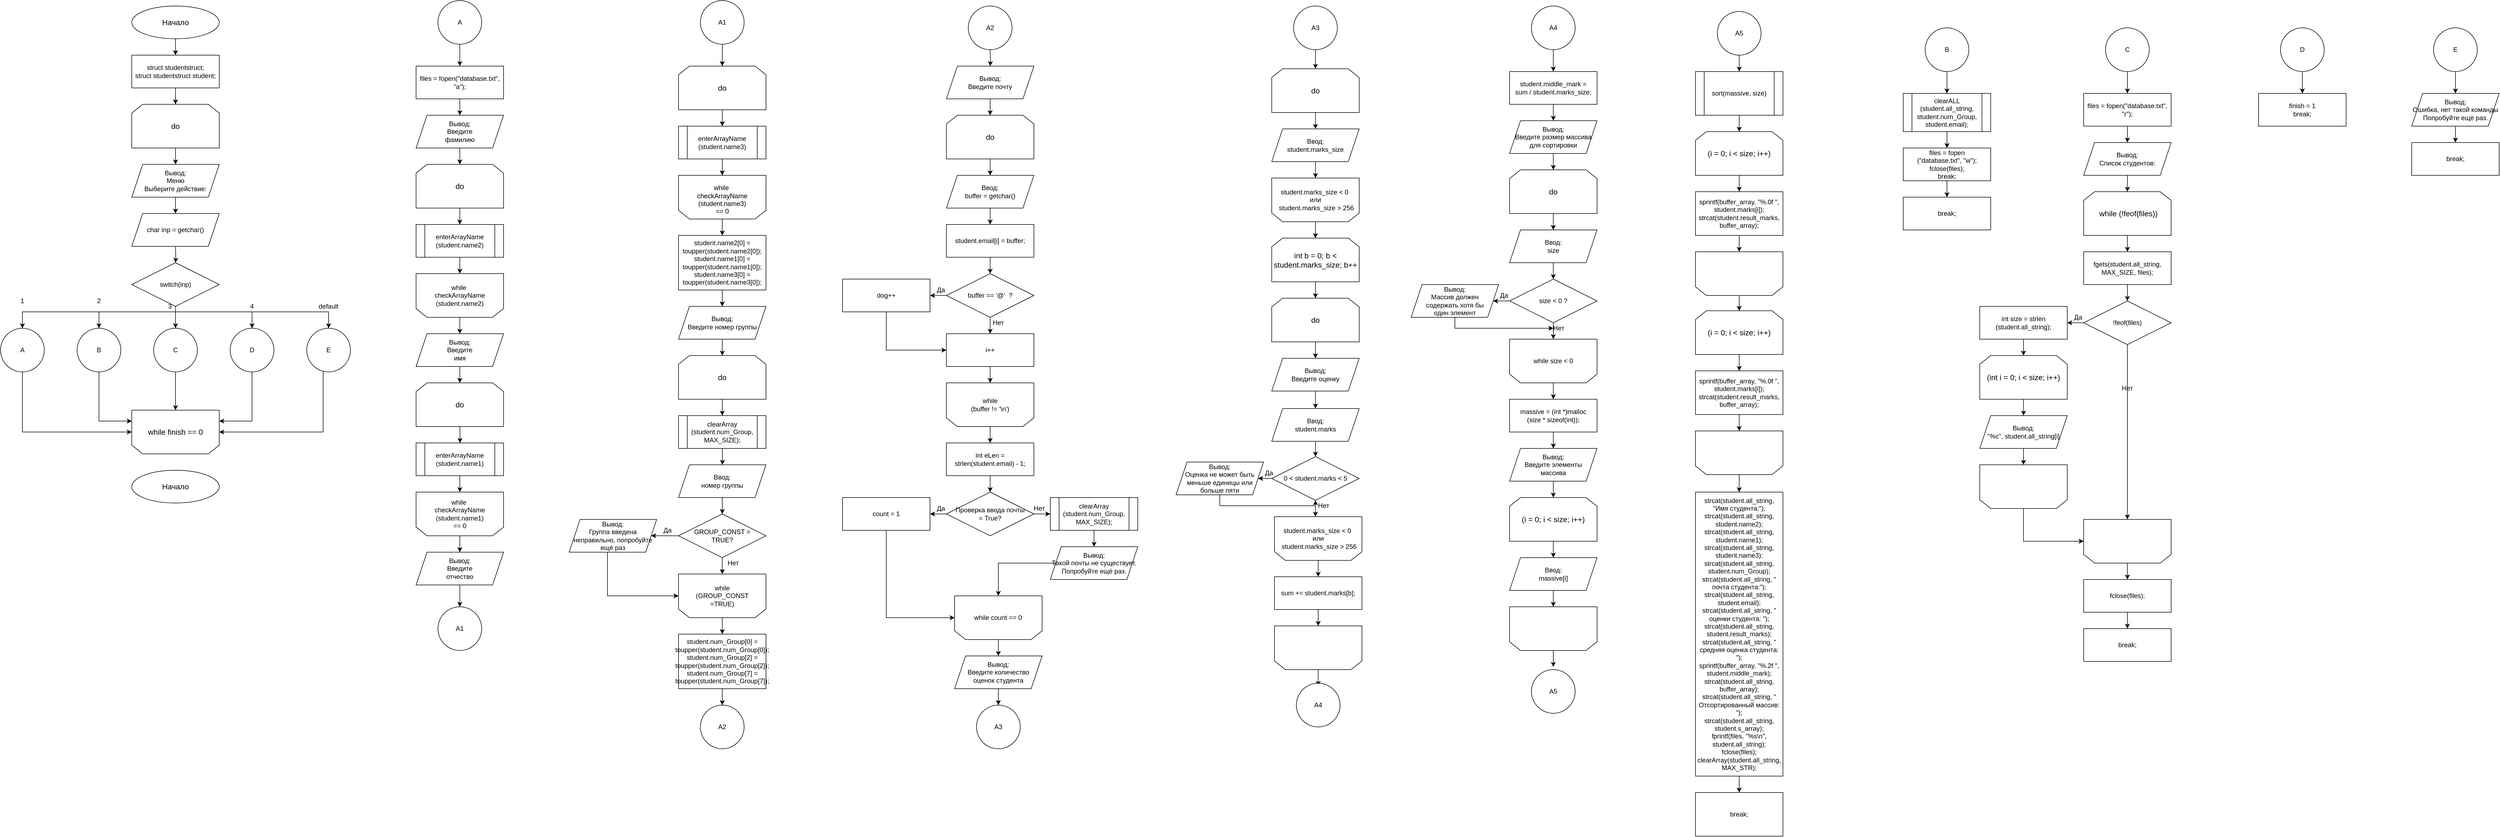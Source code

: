 <mxfile version="14.1.2" type="device"><diagram id="5kr9-5dUdhkJ8_oal2Q7" name="Page-1"><mxGraphModel dx="7093" dy="3680" grid="1" gridSize="10" guides="1" tooltips="1" connect="1" arrows="1" fold="1" page="1" pageScale="1" pageWidth="1654" pageHeight="2336" background="none" math="0" shadow="0"><root><mxCell id="0"/><mxCell id="1" parent="0"/><mxCell id="VlairyUdtcYUmXGlx8xB-3" value="" style="edgeStyle=orthogonalEdgeStyle;rounded=0;orthogonalLoop=1;jettySize=auto;html=1;" edge="1" parent="1" source="VlairyUdtcYUmXGlx8xB-1" target="VlairyUdtcYUmXGlx8xB-2"><mxGeometry relative="1" as="geometry"/></mxCell><mxCell id="VlairyUdtcYUmXGlx8xB-1" value="&lt;font style=&quot;font-size: 14px&quot;&gt;Начало&lt;/font&gt;" style="ellipse;whiteSpace=wrap;html=1;" vertex="1" parent="1"><mxGeometry x="330" y="40" width="160" height="60" as="geometry"/></mxCell><mxCell id="VlairyUdtcYUmXGlx8xB-5" value="" style="edgeStyle=orthogonalEdgeStyle;rounded=0;orthogonalLoop=1;jettySize=auto;html=1;" edge="1" parent="1" source="VlairyUdtcYUmXGlx8xB-2" target="VlairyUdtcYUmXGlx8xB-4"><mxGeometry relative="1" as="geometry"/></mxCell><mxCell id="VlairyUdtcYUmXGlx8xB-2" value="struct studentstruct;&lt;br&gt;struct studentstruct student;" style="rounded=0;whiteSpace=wrap;html=1;" vertex="1" parent="1"><mxGeometry x="330" y="130" width="160" height="60" as="geometry"/></mxCell><mxCell id="VlairyUdtcYUmXGlx8xB-7" value="" style="edgeStyle=orthogonalEdgeStyle;rounded=0;orthogonalLoop=1;jettySize=auto;html=1;" edge="1" parent="1" source="VlairyUdtcYUmXGlx8xB-4"><mxGeometry relative="1" as="geometry"><mxPoint x="410" y="330" as="targetPoint"/></mxGeometry></mxCell><mxCell id="VlairyUdtcYUmXGlx8xB-4" value="&lt;span style=&quot;font-size: 14px&quot;&gt;do&lt;/span&gt;" style="shape=loopLimit;whiteSpace=wrap;html=1;" vertex="1" parent="1"><mxGeometry x="330" y="220" width="160" height="80" as="geometry"/></mxCell><mxCell id="VlairyUdtcYUmXGlx8xB-9" value="" style="edgeStyle=orthogonalEdgeStyle;rounded=0;orthogonalLoop=1;jettySize=auto;html=1;" edge="1" parent="1"><mxGeometry relative="1" as="geometry"><mxPoint x="410" y="390" as="sourcePoint"/><mxPoint x="410" y="420" as="targetPoint"/></mxGeometry></mxCell><mxCell id="VlairyUdtcYUmXGlx8xB-13" value="" style="edgeStyle=orthogonalEdgeStyle;rounded=0;orthogonalLoop=1;jettySize=auto;html=1;" edge="1" parent="1" target="VlairyUdtcYUmXGlx8xB-12"><mxGeometry relative="1" as="geometry"><mxPoint x="410" y="480" as="sourcePoint"/></mxGeometry></mxCell><mxCell id="VlairyUdtcYUmXGlx8xB-10" value="&lt;span&gt;Вывод:&lt;/span&gt;&lt;br&gt;&lt;span&gt;Меню&lt;/span&gt;&lt;br&gt;&lt;span&gt;Выберите действие:&lt;/span&gt;" style="shape=parallelogram;perimeter=parallelogramPerimeter;whiteSpace=wrap;html=1;fixedSize=1;" vertex="1" parent="1"><mxGeometry x="330" y="330" width="160" height="60" as="geometry"/></mxCell><mxCell id="VlairyUdtcYUmXGlx8xB-14" style="edgeStyle=orthogonalEdgeStyle;rounded=0;orthogonalLoop=1;jettySize=auto;html=1;entryX=0.5;entryY=0;entryDx=0;entryDy=0;" edge="1" parent="1" source="VlairyUdtcYUmXGlx8xB-12" target="VlairyUdtcYUmXGlx8xB-15"><mxGeometry relative="1" as="geometry"><mxPoint x="130" y="610" as="targetPoint"/><Array as="points"><mxPoint x="410" y="600"/><mxPoint x="130" y="600"/></Array></mxGeometry></mxCell><mxCell id="VlairyUdtcYUmXGlx8xB-17" style="edgeStyle=orthogonalEdgeStyle;rounded=0;orthogonalLoop=1;jettySize=auto;html=1;" edge="1" parent="1" source="VlairyUdtcYUmXGlx8xB-12" target="VlairyUdtcYUmXGlx8xB-16"><mxGeometry relative="1" as="geometry"><Array as="points"><mxPoint x="410" y="600"/><mxPoint x="270" y="600"/></Array></mxGeometry></mxCell><mxCell id="VlairyUdtcYUmXGlx8xB-21" value="" style="edgeStyle=orthogonalEdgeStyle;rounded=0;orthogonalLoop=1;jettySize=auto;html=1;" edge="1" parent="1" source="VlairyUdtcYUmXGlx8xB-12" target="VlairyUdtcYUmXGlx8xB-20"><mxGeometry relative="1" as="geometry"/></mxCell><mxCell id="VlairyUdtcYUmXGlx8xB-25" style="edgeStyle=orthogonalEdgeStyle;rounded=0;orthogonalLoop=1;jettySize=auto;html=1;entryX=0.5;entryY=0;entryDx=0;entryDy=0;" edge="1" parent="1" source="VlairyUdtcYUmXGlx8xB-12" target="VlairyUdtcYUmXGlx8xB-23"><mxGeometry relative="1" as="geometry"><Array as="points"><mxPoint x="410" y="600"/><mxPoint x="550" y="600"/></Array></mxGeometry></mxCell><mxCell id="VlairyUdtcYUmXGlx8xB-26" style="edgeStyle=orthogonalEdgeStyle;rounded=0;orthogonalLoop=1;jettySize=auto;html=1;" edge="1" parent="1" source="VlairyUdtcYUmXGlx8xB-12" target="VlairyUdtcYUmXGlx8xB-24"><mxGeometry relative="1" as="geometry"><Array as="points"><mxPoint x="410" y="600"/><mxPoint x="690" y="600"/></Array></mxGeometry></mxCell><mxCell id="VlairyUdtcYUmXGlx8xB-12" value="switch(inp)" style="rhombus;whiteSpace=wrap;html=1;" vertex="1" parent="1"><mxGeometry x="330" y="510" width="160" height="80" as="geometry"/></mxCell><mxCell id="VlairyUdtcYUmXGlx8xB-497" style="edgeStyle=orthogonalEdgeStyle;rounded=0;orthogonalLoop=1;jettySize=auto;html=1;entryX=1;entryY=0.5;entryDx=0;entryDy=0;" edge="1" parent="1" source="VlairyUdtcYUmXGlx8xB-15" target="VlairyUdtcYUmXGlx8xB-492"><mxGeometry relative="1" as="geometry"><Array as="points"><mxPoint x="130" y="820"/></Array></mxGeometry></mxCell><mxCell id="VlairyUdtcYUmXGlx8xB-15" value="A" style="ellipse;whiteSpace=wrap;html=1;aspect=fixed;" vertex="1" parent="1"><mxGeometry x="90" y="630" width="80" height="80" as="geometry"/></mxCell><mxCell id="VlairyUdtcYUmXGlx8xB-496" style="edgeStyle=orthogonalEdgeStyle;rounded=0;orthogonalLoop=1;jettySize=auto;html=1;entryX=1;entryY=0.75;entryDx=0;entryDy=0;" edge="1" parent="1" source="VlairyUdtcYUmXGlx8xB-16" target="VlairyUdtcYUmXGlx8xB-492"><mxGeometry relative="1" as="geometry"><Array as="points"><mxPoint x="270" y="800"/></Array></mxGeometry></mxCell><mxCell id="VlairyUdtcYUmXGlx8xB-16" value="B" style="ellipse;whiteSpace=wrap;html=1;aspect=fixed;" vertex="1" parent="1"><mxGeometry x="230" y="630" width="80" height="80" as="geometry"/></mxCell><mxCell id="VlairyUdtcYUmXGlx8xB-18" value="1" style="text;html=1;strokeColor=none;fillColor=none;align=center;verticalAlign=middle;whiteSpace=wrap;rounded=0;" vertex="1" parent="1"><mxGeometry x="110" y="570" width="40" height="20" as="geometry"/></mxCell><mxCell id="VlairyUdtcYUmXGlx8xB-19" value="2" style="text;html=1;strokeColor=none;fillColor=none;align=center;verticalAlign=middle;whiteSpace=wrap;rounded=0;" vertex="1" parent="1"><mxGeometry x="250" y="570" width="40" height="20" as="geometry"/></mxCell><mxCell id="VlairyUdtcYUmXGlx8xB-495" value="" style="edgeStyle=orthogonalEdgeStyle;rounded=0;orthogonalLoop=1;jettySize=auto;html=1;" edge="1" parent="1" source="VlairyUdtcYUmXGlx8xB-20" target="VlairyUdtcYUmXGlx8xB-492"><mxGeometry relative="1" as="geometry"/></mxCell><mxCell id="VlairyUdtcYUmXGlx8xB-20" value="C" style="ellipse;whiteSpace=wrap;html=1;aspect=fixed;" vertex="1" parent="1"><mxGeometry x="370" y="630" width="80" height="80" as="geometry"/></mxCell><mxCell id="VlairyUdtcYUmXGlx8xB-22" value="3" style="text;html=1;strokeColor=none;fillColor=none;align=center;verticalAlign=middle;whiteSpace=wrap;rounded=0;" vertex="1" parent="1"><mxGeometry x="380" y="580" width="40" height="20" as="geometry"/></mxCell><mxCell id="VlairyUdtcYUmXGlx8xB-494" style="edgeStyle=orthogonalEdgeStyle;rounded=0;orthogonalLoop=1;jettySize=auto;html=1;entryX=0;entryY=0.75;entryDx=0;entryDy=0;" edge="1" parent="1" source="VlairyUdtcYUmXGlx8xB-23" target="VlairyUdtcYUmXGlx8xB-492"><mxGeometry relative="1" as="geometry"><Array as="points"><mxPoint x="550" y="800"/></Array></mxGeometry></mxCell><mxCell id="VlairyUdtcYUmXGlx8xB-23" value="D" style="ellipse;whiteSpace=wrap;html=1;aspect=fixed;" vertex="1" parent="1"><mxGeometry x="510" y="630" width="80" height="80" as="geometry"/></mxCell><mxCell id="VlairyUdtcYUmXGlx8xB-493" style="edgeStyle=orthogonalEdgeStyle;rounded=0;orthogonalLoop=1;jettySize=auto;html=1;entryX=0;entryY=0.5;entryDx=0;entryDy=0;" edge="1" parent="1" source="VlairyUdtcYUmXGlx8xB-24" target="VlairyUdtcYUmXGlx8xB-492"><mxGeometry relative="1" as="geometry"><Array as="points"><mxPoint x="680" y="670"/><mxPoint x="680" y="820"/></Array></mxGeometry></mxCell><mxCell id="VlairyUdtcYUmXGlx8xB-24" value="E" style="ellipse;whiteSpace=wrap;html=1;aspect=fixed;" vertex="1" parent="1"><mxGeometry x="650" y="630" width="80" height="80" as="geometry"/></mxCell><mxCell id="VlairyUdtcYUmXGlx8xB-27" value="4" style="text;html=1;strokeColor=none;fillColor=none;align=center;verticalAlign=middle;whiteSpace=wrap;rounded=0;" vertex="1" parent="1"><mxGeometry x="530" y="580" width="40" height="20" as="geometry"/></mxCell><mxCell id="VlairyUdtcYUmXGlx8xB-28" value="default" style="text;html=1;strokeColor=none;fillColor=none;align=center;verticalAlign=middle;whiteSpace=wrap;rounded=0;" vertex="1" parent="1"><mxGeometry x="670" y="580" width="40" height="20" as="geometry"/></mxCell><mxCell id="VlairyUdtcYUmXGlx8xB-35" value="&lt;span&gt;char inp = getchar()&lt;/span&gt;" style="shape=parallelogram;perimeter=parallelogramPerimeter;whiteSpace=wrap;html=1;fixedSize=1;" vertex="1" parent="1"><mxGeometry x="330" y="420" width="160" height="60" as="geometry"/></mxCell><mxCell id="VlairyUdtcYUmXGlx8xB-273" value="" style="edgeStyle=orthogonalEdgeStyle;rounded=0;orthogonalLoop=1;jettySize=auto;html=1;" edge="1" parent="1" source="VlairyUdtcYUmXGlx8xB-274" target="VlairyUdtcYUmXGlx8xB-278"><mxGeometry relative="1" as="geometry"/></mxCell><mxCell id="VlairyUdtcYUmXGlx8xB-274" value="files = fopen(&quot;database.txt&quot;, &quot;a&quot;);" style="rounded=0;whiteSpace=wrap;html=1;" vertex="1" parent="1"><mxGeometry x="850" y="150" width="160" height="60" as="geometry"/></mxCell><mxCell id="VlairyUdtcYUmXGlx8xB-275" value="" style="edgeStyle=orthogonalEdgeStyle;rounded=0;orthogonalLoop=1;jettySize=auto;html=1;" edge="1" parent="1" source="VlairyUdtcYUmXGlx8xB-276" target="VlairyUdtcYUmXGlx8xB-280"><mxGeometry relative="1" as="geometry"/></mxCell><mxCell id="VlairyUdtcYUmXGlx8xB-276" value="&lt;span style=&quot;font-size: 14px&quot;&gt;do&lt;/span&gt;" style="shape=loopLimit;whiteSpace=wrap;html=1;" vertex="1" parent="1"><mxGeometry x="850" y="330" width="160" height="80" as="geometry"/></mxCell><mxCell id="VlairyUdtcYUmXGlx8xB-277" value="" style="edgeStyle=orthogonalEdgeStyle;rounded=0;orthogonalLoop=1;jettySize=auto;html=1;" edge="1" parent="1" source="VlairyUdtcYUmXGlx8xB-278" target="VlairyUdtcYUmXGlx8xB-276"><mxGeometry relative="1" as="geometry"/></mxCell><mxCell id="VlairyUdtcYUmXGlx8xB-278" value="Вывод:&lt;br&gt;Введите&lt;br&gt;фамилию" style="shape=parallelogram;perimeter=parallelogramPerimeter;whiteSpace=wrap;html=1;fixedSize=1;" vertex="1" parent="1"><mxGeometry x="850" y="240" width="160" height="60" as="geometry"/></mxCell><mxCell id="VlairyUdtcYUmXGlx8xB-279" value="" style="edgeStyle=orthogonalEdgeStyle;rounded=0;orthogonalLoop=1;jettySize=auto;html=1;" edge="1" parent="1" source="VlairyUdtcYUmXGlx8xB-280" target="VlairyUdtcYUmXGlx8xB-282"><mxGeometry relative="1" as="geometry"/></mxCell><mxCell id="VlairyUdtcYUmXGlx8xB-280" value="enterArrayName&lt;br&gt;(student.name2)" style="shape=process;whiteSpace=wrap;html=1;backgroundOutline=1;" vertex="1" parent="1"><mxGeometry x="850" y="440" width="160" height="60" as="geometry"/></mxCell><mxCell id="VlairyUdtcYUmXGlx8xB-281" value="" style="edgeStyle=orthogonalEdgeStyle;rounded=0;orthogonalLoop=1;jettySize=auto;html=1;" edge="1" parent="1" source="VlairyUdtcYUmXGlx8xB-282" target="VlairyUdtcYUmXGlx8xB-302"><mxGeometry relative="1" as="geometry"/></mxCell><mxCell id="VlairyUdtcYUmXGlx8xB-282" value="" style="shape=loopLimit;whiteSpace=wrap;html=1;rotation=-180;" vertex="1" parent="1"><mxGeometry x="850" y="530" width="160" height="80" as="geometry"/></mxCell><mxCell id="VlairyUdtcYUmXGlx8xB-283" value="while&amp;nbsp;&lt;br&gt;checkArrayName&lt;br&gt;(student.name2)" style="text;html=1;strokeColor=none;fillColor=none;align=center;verticalAlign=middle;whiteSpace=wrap;rounded=0;" vertex="1" parent="1"><mxGeometry x="910" y="560" width="40" height="20" as="geometry"/></mxCell><mxCell id="VlairyUdtcYUmXGlx8xB-284" value="" style="edgeStyle=orthogonalEdgeStyle;rounded=0;orthogonalLoop=1;jettySize=auto;html=1;" edge="1" parent="1" target="VlairyUdtcYUmXGlx8xB-287"><mxGeometry relative="1" as="geometry"><mxPoint x="930" y="810" as="sourcePoint"/></mxGeometry></mxCell><mxCell id="VlairyUdtcYUmXGlx8xB-285" value="&lt;span style=&quot;font-size: 14px&quot;&gt;do&lt;/span&gt;" style="shape=loopLimit;whiteSpace=wrap;html=1;" vertex="1" parent="1"><mxGeometry x="850" y="730" width="160" height="80" as="geometry"/></mxCell><mxCell id="VlairyUdtcYUmXGlx8xB-286" value="" style="edgeStyle=orthogonalEdgeStyle;rounded=0;orthogonalLoop=1;jettySize=auto;html=1;" edge="1" parent="1" source="VlairyUdtcYUmXGlx8xB-287" target="VlairyUdtcYUmXGlx8xB-289"><mxGeometry relative="1" as="geometry"/></mxCell><mxCell id="VlairyUdtcYUmXGlx8xB-287" value="enterArrayName&lt;br&gt;(student.name1)" style="shape=process;whiteSpace=wrap;html=1;backgroundOutline=1;" vertex="1" parent="1"><mxGeometry x="850" y="840" width="160" height="60" as="geometry"/></mxCell><mxCell id="VlairyUdtcYUmXGlx8xB-288" value="" style="edgeStyle=orthogonalEdgeStyle;rounded=0;orthogonalLoop=1;jettySize=auto;html=1;" edge="1" parent="1" source="VlairyUdtcYUmXGlx8xB-289" target="VlairyUdtcYUmXGlx8xB-303"><mxGeometry relative="1" as="geometry"/></mxCell><mxCell id="VlairyUdtcYUmXGlx8xB-289" value="" style="shape=loopLimit;whiteSpace=wrap;html=1;rotation=-180;" vertex="1" parent="1"><mxGeometry x="850" y="930" width="160" height="80" as="geometry"/></mxCell><mxCell id="VlairyUdtcYUmXGlx8xB-290" value="while&amp;nbsp;&lt;br&gt;checkArrayName&lt;br&gt;(student.name1)&lt;br&gt;== 0" style="text;html=1;strokeColor=none;fillColor=none;align=center;verticalAlign=middle;whiteSpace=wrap;rounded=0;" vertex="1" parent="1"><mxGeometry x="910" y="960" width="40" height="20" as="geometry"/></mxCell><mxCell id="VlairyUdtcYUmXGlx8xB-301" value="" style="edgeStyle=orthogonalEdgeStyle;rounded=0;orthogonalLoop=1;jettySize=auto;html=1;" edge="1" parent="1" source="VlairyUdtcYUmXGlx8xB-302" target="VlairyUdtcYUmXGlx8xB-285"><mxGeometry relative="1" as="geometry"/></mxCell><mxCell id="VlairyUdtcYUmXGlx8xB-302" value="Вывод:&lt;br&gt;Введите&lt;br&gt;имя" style="shape=parallelogram;perimeter=parallelogramPerimeter;whiteSpace=wrap;html=1;fixedSize=1;" vertex="1" parent="1"><mxGeometry x="850" y="640" width="160" height="60" as="geometry"/></mxCell><mxCell id="VlairyUdtcYUmXGlx8xB-459" style="edgeStyle=orthogonalEdgeStyle;rounded=0;orthogonalLoop=1;jettySize=auto;html=1;entryX=0.5;entryY=0;entryDx=0;entryDy=0;" edge="1" parent="1" source="VlairyUdtcYUmXGlx8xB-303"><mxGeometry relative="1" as="geometry"><mxPoint x="930" y="1140" as="targetPoint"/></mxGeometry></mxCell><mxCell id="VlairyUdtcYUmXGlx8xB-303" value="Вывод:&lt;br&gt;Введите&lt;br&gt;отчество" style="shape=parallelogram;perimeter=parallelogramPerimeter;whiteSpace=wrap;html=1;fixedSize=1;" vertex="1" parent="1"><mxGeometry x="850" y="1040" width="160" height="60" as="geometry"/></mxCell><mxCell id="VlairyUdtcYUmXGlx8xB-434" style="edgeStyle=orthogonalEdgeStyle;rounded=0;orthogonalLoop=1;jettySize=auto;html=1;entryX=0.5;entryY=0;entryDx=0;entryDy=0;" edge="1" parent="1" source="VlairyUdtcYUmXGlx8xB-433" target="VlairyUdtcYUmXGlx8xB-274"><mxGeometry relative="1" as="geometry"/></mxCell><mxCell id="VlairyUdtcYUmXGlx8xB-433" value="A" style="ellipse;whiteSpace=wrap;html=1;aspect=fixed;" vertex="1" parent="1"><mxGeometry x="890" y="30" width="80" height="80" as="geometry"/></mxCell><mxCell id="VlairyUdtcYUmXGlx8xB-441" value="" style="edgeStyle=orthogonalEdgeStyle;rounded=0;orthogonalLoop=1;jettySize=auto;html=1;" edge="1" parent="1" source="VlairyUdtcYUmXGlx8xB-435" target="VlairyUdtcYUmXGlx8xB-440"><mxGeometry relative="1" as="geometry"/></mxCell><mxCell id="VlairyUdtcYUmXGlx8xB-435" value="B" style="ellipse;whiteSpace=wrap;html=1;aspect=fixed;" vertex="1" parent="1"><mxGeometry x="3610" y="80" width="80" height="80" as="geometry"/></mxCell><mxCell id="VlairyUdtcYUmXGlx8xB-444" value="" style="edgeStyle=orthogonalEdgeStyle;rounded=0;orthogonalLoop=1;jettySize=auto;html=1;" edge="1" parent="1" source="VlairyUdtcYUmXGlx8xB-440" target="VlairyUdtcYUmXGlx8xB-443"><mxGeometry relative="1" as="geometry"/></mxCell><mxCell id="VlairyUdtcYUmXGlx8xB-440" value="clearALL&lt;br&gt;(student.all_string, student.num_Group, student.email);" style="shape=process;whiteSpace=wrap;html=1;backgroundOutline=1;" vertex="1" parent="1"><mxGeometry x="3570" y="200" width="160" height="70" as="geometry"/></mxCell><mxCell id="VlairyUdtcYUmXGlx8xB-447" value="" style="edgeStyle=orthogonalEdgeStyle;rounded=0;orthogonalLoop=1;jettySize=auto;html=1;" edge="1" parent="1" source="VlairyUdtcYUmXGlx8xB-443" target="VlairyUdtcYUmXGlx8xB-446"><mxGeometry relative="1" as="geometry"/></mxCell><mxCell id="VlairyUdtcYUmXGlx8xB-443" value="&lt;div&gt;files = fopen&lt;/div&gt;&lt;div&gt;(&quot;database.txt&quot;, &quot;w&quot;);&lt;/div&gt;&lt;div&gt;fclose(files);&lt;/div&gt;&lt;div&gt;break;&lt;/div&gt;" style="rounded=0;whiteSpace=wrap;html=1;" vertex="1" parent="1"><mxGeometry x="3570" y="300" width="160" height="60" as="geometry"/></mxCell><mxCell id="VlairyUdtcYUmXGlx8xB-446" value="&lt;div&gt;break;&lt;/div&gt;" style="rounded=0;whiteSpace=wrap;html=1;" vertex="1" parent="1"><mxGeometry x="3570" y="390" width="160" height="60" as="geometry"/></mxCell><mxCell id="VlairyUdtcYUmXGlx8xB-451" value="" style="edgeStyle=orthogonalEdgeStyle;rounded=0;orthogonalLoop=1;jettySize=auto;html=1;" edge="1" parent="1" source="VlairyUdtcYUmXGlx8xB-448" target="VlairyUdtcYUmXGlx8xB-450"><mxGeometry relative="1" as="geometry"/></mxCell><mxCell id="VlairyUdtcYUmXGlx8xB-448" value="C" style="ellipse;whiteSpace=wrap;html=1;aspect=fixed;" vertex="1" parent="1"><mxGeometry x="3940" y="80" width="80" height="80" as="geometry"/></mxCell><mxCell id="VlairyUdtcYUmXGlx8xB-453" value="" style="edgeStyle=orthogonalEdgeStyle;rounded=0;orthogonalLoop=1;jettySize=auto;html=1;" edge="1" parent="1" source="VlairyUdtcYUmXGlx8xB-450" target="VlairyUdtcYUmXGlx8xB-452"><mxGeometry relative="1" as="geometry"/></mxCell><mxCell id="VlairyUdtcYUmXGlx8xB-450" value="&lt;div&gt;files = fopen(&quot;database.txt&quot;, &quot;r&quot;);&lt;/div&gt;" style="rounded=0;whiteSpace=wrap;html=1;" vertex="1" parent="1"><mxGeometry x="3900" y="200" width="160" height="60" as="geometry"/></mxCell><mxCell id="VlairyUdtcYUmXGlx8xB-455" value="" style="edgeStyle=orthogonalEdgeStyle;rounded=0;orthogonalLoop=1;jettySize=auto;html=1;" edge="1" parent="1" source="VlairyUdtcYUmXGlx8xB-452" target="VlairyUdtcYUmXGlx8xB-454"><mxGeometry relative="1" as="geometry"/></mxCell><mxCell id="VlairyUdtcYUmXGlx8xB-452" value="Вывод:&lt;br&gt;Список студентов:" style="shape=parallelogram;perimeter=parallelogramPerimeter;whiteSpace=wrap;html=1;fixedSize=1;" vertex="1" parent="1"><mxGeometry x="3900" y="290" width="160" height="60" as="geometry"/></mxCell><mxCell id="VlairyUdtcYUmXGlx8xB-458" value="" style="edgeStyle=orthogonalEdgeStyle;rounded=0;orthogonalLoop=1;jettySize=auto;html=1;" edge="1" parent="1" source="VlairyUdtcYUmXGlx8xB-454" target="VlairyUdtcYUmXGlx8xB-457"><mxGeometry relative="1" as="geometry"/></mxCell><mxCell id="VlairyUdtcYUmXGlx8xB-454" value="&lt;span style=&quot;font-size: 14px&quot;&gt;&amp;nbsp;while (!feof(files))&lt;/span&gt;" style="shape=loopLimit;whiteSpace=wrap;html=1;" vertex="1" parent="1"><mxGeometry x="3900" y="380" width="160" height="80" as="geometry"/></mxCell><mxCell id="VlairyUdtcYUmXGlx8xB-461" value="" style="edgeStyle=orthogonalEdgeStyle;rounded=0;orthogonalLoop=1;jettySize=auto;html=1;" edge="1" parent="1" source="VlairyUdtcYUmXGlx8xB-457" target="VlairyUdtcYUmXGlx8xB-460"><mxGeometry relative="1" as="geometry"/></mxCell><mxCell id="VlairyUdtcYUmXGlx8xB-457" value="&lt;div&gt;fgets(student.all_string, MAX_SIZE, files);&lt;/div&gt;" style="rounded=0;whiteSpace=wrap;html=1;" vertex="1" parent="1"><mxGeometry x="3900" y="490" width="160" height="60" as="geometry"/></mxCell><mxCell id="VlairyUdtcYUmXGlx8xB-463" style="edgeStyle=orthogonalEdgeStyle;rounded=0;orthogonalLoop=1;jettySize=auto;html=1;exitX=0;exitY=0.5;exitDx=0;exitDy=0;" edge="1" parent="1" source="VlairyUdtcYUmXGlx8xB-460"><mxGeometry relative="1" as="geometry"><mxPoint x="3870" y="619.667" as="targetPoint"/></mxGeometry></mxCell><mxCell id="VlairyUdtcYUmXGlx8xB-476" style="edgeStyle=orthogonalEdgeStyle;rounded=0;orthogonalLoop=1;jettySize=auto;html=1;" edge="1" parent="1" source="VlairyUdtcYUmXGlx8xB-460" target="VlairyUdtcYUmXGlx8xB-474"><mxGeometry relative="1" as="geometry"/></mxCell><mxCell id="VlairyUdtcYUmXGlx8xB-460" value="!feof(files)" style="rhombus;whiteSpace=wrap;html=1;" vertex="1" parent="1"><mxGeometry x="3900" y="580" width="160" height="80" as="geometry"/></mxCell><mxCell id="VlairyUdtcYUmXGlx8xB-467" value="" style="edgeStyle=orthogonalEdgeStyle;rounded=0;orthogonalLoop=1;jettySize=auto;html=1;" edge="1" parent="1" source="VlairyUdtcYUmXGlx8xB-465" target="VlairyUdtcYUmXGlx8xB-466"><mxGeometry relative="1" as="geometry"/></mxCell><mxCell id="VlairyUdtcYUmXGlx8xB-465" value="&lt;div&gt;int size = strlen&lt;/div&gt;&lt;div&gt;(student.all_string);&lt;/div&gt;" style="rounded=0;whiteSpace=wrap;html=1;" vertex="1" parent="1"><mxGeometry x="3710" y="590" width="160" height="60" as="geometry"/></mxCell><mxCell id="VlairyUdtcYUmXGlx8xB-471" value="" style="edgeStyle=orthogonalEdgeStyle;rounded=0;orthogonalLoop=1;jettySize=auto;html=1;" edge="1" parent="1" source="VlairyUdtcYUmXGlx8xB-466" target="VlairyUdtcYUmXGlx8xB-470"><mxGeometry relative="1" as="geometry"/></mxCell><mxCell id="VlairyUdtcYUmXGlx8xB-466" value="&lt;span style=&quot;font-size: 14px&quot;&gt;(int i = 0; i &amp;lt; size; i++)&lt;/span&gt;" style="shape=loopLimit;whiteSpace=wrap;html=1;" vertex="1" parent="1"><mxGeometry x="3710" y="680" width="160" height="80" as="geometry"/></mxCell><mxCell id="VlairyUdtcYUmXGlx8xB-473" value="" style="edgeStyle=orthogonalEdgeStyle;rounded=0;orthogonalLoop=1;jettySize=auto;html=1;" edge="1" parent="1" source="VlairyUdtcYUmXGlx8xB-470" target="VlairyUdtcYUmXGlx8xB-472"><mxGeometry relative="1" as="geometry"/></mxCell><mxCell id="VlairyUdtcYUmXGlx8xB-470" value="Вывод:&lt;br&gt;&quot;%c&quot;, student.all_string[i]" style="shape=parallelogram;perimeter=parallelogramPerimeter;whiteSpace=wrap;html=1;fixedSize=1;" vertex="1" parent="1"><mxGeometry x="3710" y="790" width="160" height="60" as="geometry"/></mxCell><mxCell id="VlairyUdtcYUmXGlx8xB-475" style="edgeStyle=orthogonalEdgeStyle;rounded=0;orthogonalLoop=1;jettySize=auto;html=1;entryX=1;entryY=0.5;entryDx=0;entryDy=0;" edge="1" parent="1" source="VlairyUdtcYUmXGlx8xB-472" target="VlairyUdtcYUmXGlx8xB-474"><mxGeometry relative="1" as="geometry"><Array as="points"><mxPoint x="3790" y="1020"/></Array></mxGeometry></mxCell><mxCell id="VlairyUdtcYUmXGlx8xB-472" value="" style="shape=loopLimit;whiteSpace=wrap;html=1;direction=west;" vertex="1" parent="1"><mxGeometry x="3710" y="880" width="160" height="80" as="geometry"/></mxCell><mxCell id="VlairyUdtcYUmXGlx8xB-481" value="" style="edgeStyle=orthogonalEdgeStyle;rounded=0;orthogonalLoop=1;jettySize=auto;html=1;" edge="1" parent="1" source="VlairyUdtcYUmXGlx8xB-474" target="VlairyUdtcYUmXGlx8xB-480"><mxGeometry relative="1" as="geometry"/></mxCell><mxCell id="VlairyUdtcYUmXGlx8xB-474" value="" style="shape=loopLimit;whiteSpace=wrap;html=1;direction=west;" vertex="1" parent="1"><mxGeometry x="3900" y="980" width="160" height="80" as="geometry"/></mxCell><mxCell id="VlairyUdtcYUmXGlx8xB-477" value="Да" style="text;html=1;strokeColor=none;fillColor=none;align=center;verticalAlign=middle;whiteSpace=wrap;rounded=0;" vertex="1" parent="1"><mxGeometry x="3870" y="600" width="40" height="20" as="geometry"/></mxCell><mxCell id="VlairyUdtcYUmXGlx8xB-478" value="Нет" style="text;html=1;strokeColor=none;fillColor=none;align=center;verticalAlign=middle;whiteSpace=wrap;rounded=0;" vertex="1" parent="1"><mxGeometry x="3960" y="730" width="40" height="20" as="geometry"/></mxCell><mxCell id="VlairyUdtcYUmXGlx8xB-483" value="" style="edgeStyle=orthogonalEdgeStyle;rounded=0;orthogonalLoop=1;jettySize=auto;html=1;" edge="1" parent="1" source="VlairyUdtcYUmXGlx8xB-480" target="VlairyUdtcYUmXGlx8xB-482"><mxGeometry relative="1" as="geometry"/></mxCell><mxCell id="VlairyUdtcYUmXGlx8xB-480" value="fclose(files);" style="rounded=0;whiteSpace=wrap;html=1;" vertex="1" parent="1"><mxGeometry x="3900" y="1090" width="160" height="60" as="geometry"/></mxCell><mxCell id="VlairyUdtcYUmXGlx8xB-482" value="break;" style="rounded=0;whiteSpace=wrap;html=1;" vertex="1" parent="1"><mxGeometry x="3900" y="1180" width="160" height="60" as="geometry"/></mxCell><mxCell id="VlairyUdtcYUmXGlx8xB-486" value="" style="edgeStyle=orthogonalEdgeStyle;rounded=0;orthogonalLoop=1;jettySize=auto;html=1;" edge="1" parent="1" source="VlairyUdtcYUmXGlx8xB-484" target="VlairyUdtcYUmXGlx8xB-485"><mxGeometry relative="1" as="geometry"/></mxCell><mxCell id="VlairyUdtcYUmXGlx8xB-484" value="D" style="ellipse;whiteSpace=wrap;html=1;aspect=fixed;" vertex="1" parent="1"><mxGeometry x="4260" y="80" width="80" height="80" as="geometry"/></mxCell><mxCell id="VlairyUdtcYUmXGlx8xB-485" value="&lt;div&gt;finish = 1&lt;/div&gt;&lt;div&gt;&lt;span&gt;break;&lt;/span&gt;&lt;/div&gt;" style="rounded=0;whiteSpace=wrap;html=1;" vertex="1" parent="1"><mxGeometry x="4220" y="200" width="160" height="60" as="geometry"/></mxCell><mxCell id="VlairyUdtcYUmXGlx8xB-490" value="" style="edgeStyle=orthogonalEdgeStyle;rounded=0;orthogonalLoop=1;jettySize=auto;html=1;" edge="1" parent="1" source="VlairyUdtcYUmXGlx8xB-487" target="VlairyUdtcYUmXGlx8xB-489"><mxGeometry relative="1" as="geometry"/></mxCell><mxCell id="VlairyUdtcYUmXGlx8xB-487" value="E" style="ellipse;whiteSpace=wrap;html=1;aspect=fixed;" vertex="1" parent="1"><mxGeometry x="4540" y="80" width="80" height="80" as="geometry"/></mxCell><mxCell id="VlairyUdtcYUmXGlx8xB-488" value="&lt;div&gt;&lt;span&gt;break;&lt;/span&gt;&lt;br&gt;&lt;/div&gt;" style="rounded=0;whiteSpace=wrap;html=1;" vertex="1" parent="1"><mxGeometry x="4500" y="290" width="160" height="60" as="geometry"/></mxCell><mxCell id="VlairyUdtcYUmXGlx8xB-491" value="" style="edgeStyle=orthogonalEdgeStyle;rounded=0;orthogonalLoop=1;jettySize=auto;html=1;" edge="1" parent="1" source="VlairyUdtcYUmXGlx8xB-489" target="VlairyUdtcYUmXGlx8xB-488"><mxGeometry relative="1" as="geometry"/></mxCell><mxCell id="VlairyUdtcYUmXGlx8xB-489" value="Вывод:&lt;br&gt;Ошибка, нет такой команды&lt;br&gt;Попробуйте ещё раз." style="shape=parallelogram;perimeter=parallelogramPerimeter;whiteSpace=wrap;html=1;fixedSize=1;" vertex="1" parent="1"><mxGeometry x="4500" y="200" width="160" height="60" as="geometry"/></mxCell><mxCell id="VlairyUdtcYUmXGlx8xB-492" value="&lt;span style=&quot;font-size: 14px&quot;&gt;while finish == 0&lt;/span&gt;" style="shape=loopLimit;whiteSpace=wrap;html=1;direction=west;" vertex="1" parent="1"><mxGeometry x="330" y="780" width="160" height="80" as="geometry"/></mxCell><mxCell id="VlairyUdtcYUmXGlx8xB-499" value="&lt;font style=&quot;font-size: 14px&quot;&gt;Начало&lt;/font&gt;" style="ellipse;whiteSpace=wrap;html=1;" vertex="1" parent="1"><mxGeometry x="330" y="890" width="160" height="60" as="geometry"/></mxCell><mxCell id="VlairyUdtcYUmXGlx8xB-501" value="" style="edgeStyle=orthogonalEdgeStyle;rounded=0;orthogonalLoop=1;jettySize=auto;html=1;" edge="1" parent="1" source="VlairyUdtcYUmXGlx8xB-502" target="VlairyUdtcYUmXGlx8xB-504"><mxGeometry relative="1" as="geometry"/></mxCell><mxCell id="VlairyUdtcYUmXGlx8xB-502" value="&lt;span style=&quot;font-size: 14px&quot;&gt;do&lt;/span&gt;" style="shape=loopLimit;whiteSpace=wrap;html=1;" vertex="1" parent="1"><mxGeometry x="1330" y="150" width="160" height="80" as="geometry"/></mxCell><mxCell id="VlairyUdtcYUmXGlx8xB-503" value="" style="edgeStyle=orthogonalEdgeStyle;rounded=0;orthogonalLoop=1;jettySize=auto;html=1;" edge="1" parent="1" source="VlairyUdtcYUmXGlx8xB-504"><mxGeometry relative="1" as="geometry"><mxPoint x="1410" y="350" as="targetPoint"/></mxGeometry></mxCell><mxCell id="VlairyUdtcYUmXGlx8xB-504" value="enterArrayName&lt;br&gt;(student.name3)" style="shape=process;whiteSpace=wrap;html=1;backgroundOutline=1;" vertex="1" parent="1"><mxGeometry x="1330" y="260" width="160" height="60" as="geometry"/></mxCell><mxCell id="VlairyUdtcYUmXGlx8xB-505" value="" style="edgeStyle=orthogonalEdgeStyle;rounded=0;orthogonalLoop=1;jettySize=auto;html=1;" edge="1" parent="1" source="VlairyUdtcYUmXGlx8xB-506" target="VlairyUdtcYUmXGlx8xB-509"><mxGeometry relative="1" as="geometry"/></mxCell><mxCell id="VlairyUdtcYUmXGlx8xB-506" value="" style="shape=loopLimit;whiteSpace=wrap;html=1;rotation=-180;" vertex="1" parent="1"><mxGeometry x="1330" y="350" width="160" height="80" as="geometry"/></mxCell><mxCell id="VlairyUdtcYUmXGlx8xB-507" value="&lt;br&gt;&lt;br&gt;&lt;span style=&quot;color: rgb(0 , 0 , 0) ; font-family: &amp;#34;helvetica&amp;#34; ; font-size: 12px ; font-style: normal ; font-weight: 400 ; letter-spacing: normal ; text-align: center ; text-indent: 0px ; text-transform: none ; word-spacing: 0px ; background-color: rgb(248 , 249 , 250) ; display: inline ; float: none&quot;&gt;while&amp;nbsp;&lt;/span&gt;&lt;br style=&quot;color: rgb(0 , 0 , 0) ; font-family: &amp;#34;helvetica&amp;#34; ; font-size: 12px ; font-style: normal ; font-weight: 400 ; letter-spacing: normal ; text-align: center ; text-indent: 0px ; text-transform: none ; word-spacing: 0px ; background-color: rgb(248 , 249 , 250)&quot;&gt;&lt;span style=&quot;color: rgb(0 , 0 , 0) ; font-family: &amp;#34;helvetica&amp;#34; ; font-size: 12px ; font-style: normal ; font-weight: 400 ; letter-spacing: normal ; text-align: center ; text-indent: 0px ; text-transform: none ; word-spacing: 0px ; background-color: rgb(248 , 249 , 250) ; display: inline ; float: none&quot;&gt;checkArrayName&lt;/span&gt;&lt;br style=&quot;color: rgb(0 , 0 , 0) ; font-family: &amp;#34;helvetica&amp;#34; ; font-size: 12px ; font-style: normal ; font-weight: 400 ; letter-spacing: normal ; text-align: center ; text-indent: 0px ; text-transform: none ; word-spacing: 0px ; background-color: rgb(248 , 249 , 250)&quot;&gt;&lt;span style=&quot;color: rgb(0 , 0 , 0) ; font-family: &amp;#34;helvetica&amp;#34; ; font-size: 12px ; font-style: normal ; font-weight: 400 ; letter-spacing: normal ; text-align: center ; text-indent: 0px ; text-transform: none ; word-spacing: 0px ; background-color: rgb(248 , 249 , 250) ; display: inline ; float: none&quot;&gt;(student.name3)&lt;/span&gt;&lt;br style=&quot;color: rgb(0 , 0 , 0) ; font-family: &amp;#34;helvetica&amp;#34; ; font-size: 12px ; font-style: normal ; font-weight: 400 ; letter-spacing: normal ; text-align: center ; text-indent: 0px ; text-transform: none ; word-spacing: 0px ; background-color: rgb(248 , 249 , 250)&quot;&gt;&lt;span style=&quot;color: rgb(0 , 0 , 0) ; font-family: &amp;#34;helvetica&amp;#34; ; font-size: 12px ; font-style: normal ; font-weight: 400 ; letter-spacing: normal ; text-align: center ; text-indent: 0px ; text-transform: none ; word-spacing: 0px ; background-color: rgb(248 , 249 , 250) ; display: inline ; float: none&quot;&gt;== 0&lt;/span&gt;" style="text;html=1;strokeColor=none;fillColor=none;align=center;verticalAlign=middle;whiteSpace=wrap;rounded=0;" vertex="1" parent="1"><mxGeometry x="1390" y="370" width="40" height="20" as="geometry"/></mxCell><mxCell id="VlairyUdtcYUmXGlx8xB-508" value="" style="edgeStyle=orthogonalEdgeStyle;rounded=0;orthogonalLoop=1;jettySize=auto;html=1;" edge="1" parent="1" source="VlairyUdtcYUmXGlx8xB-509" target="VlairyUdtcYUmXGlx8xB-511"><mxGeometry relative="1" as="geometry"/></mxCell><mxCell id="VlairyUdtcYUmXGlx8xB-509" value="&lt;div&gt;student.name2[0] = toupper(student.name2[0]);&lt;/div&gt;&lt;div&gt;student.name1[0] = toupper(student.name1[0]);&lt;/div&gt;&lt;div&gt;student.name3[0] = toupper(student.name3[0]);&lt;/div&gt;" style="rounded=0;whiteSpace=wrap;html=1;" vertex="1" parent="1"><mxGeometry x="1330" y="460" width="160" height="100" as="geometry"/></mxCell><mxCell id="VlairyUdtcYUmXGlx8xB-510" style="edgeStyle=orthogonalEdgeStyle;rounded=0;orthogonalLoop=1;jettySize=auto;html=1;entryX=0.5;entryY=0;entryDx=0;entryDy=0;" edge="1" parent="1" source="VlairyUdtcYUmXGlx8xB-511" target="VlairyUdtcYUmXGlx8xB-513"><mxGeometry relative="1" as="geometry"/></mxCell><mxCell id="VlairyUdtcYUmXGlx8xB-511" value="Вывод:&lt;br&gt;Введите номер группы" style="shape=parallelogram;perimeter=parallelogramPerimeter;whiteSpace=wrap;html=1;fixedSize=1;" vertex="1" parent="1"><mxGeometry x="1330" y="590" width="160" height="60" as="geometry"/></mxCell><mxCell id="VlairyUdtcYUmXGlx8xB-512" value="" style="edgeStyle=orthogonalEdgeStyle;rounded=0;orthogonalLoop=1;jettySize=auto;html=1;" edge="1" parent="1" source="VlairyUdtcYUmXGlx8xB-513"><mxGeometry relative="1" as="geometry"><mxPoint x="1410" y="790" as="targetPoint"/></mxGeometry></mxCell><mxCell id="VlairyUdtcYUmXGlx8xB-513" value="&lt;span style=&quot;font-size: 14px&quot;&gt;do&lt;/span&gt;" style="shape=loopLimit;whiteSpace=wrap;html=1;" vertex="1" parent="1"><mxGeometry x="1330" y="680" width="160" height="80" as="geometry"/></mxCell><mxCell id="VlairyUdtcYUmXGlx8xB-514" value="" style="edgeStyle=orthogonalEdgeStyle;rounded=0;orthogonalLoop=1;jettySize=auto;html=1;" edge="1" parent="1" target="VlairyUdtcYUmXGlx8xB-516"><mxGeometry relative="1" as="geometry"><mxPoint x="1410" y="850" as="sourcePoint"/></mxGeometry></mxCell><mxCell id="VlairyUdtcYUmXGlx8xB-515" value="" style="edgeStyle=orthogonalEdgeStyle;rounded=0;orthogonalLoop=1;jettySize=auto;html=1;" edge="1" parent="1" source="VlairyUdtcYUmXGlx8xB-516" target="VlairyUdtcYUmXGlx8xB-519"><mxGeometry relative="1" as="geometry"/></mxCell><mxCell id="VlairyUdtcYUmXGlx8xB-516" value="Ввод:&lt;br&gt;номер группы" style="shape=parallelogram;perimeter=parallelogramPerimeter;whiteSpace=wrap;html=1;fixedSize=1;" vertex="1" parent="1"><mxGeometry x="1330" y="880" width="160" height="60" as="geometry"/></mxCell><mxCell id="VlairyUdtcYUmXGlx8xB-517" style="edgeStyle=orthogonalEdgeStyle;rounded=0;orthogonalLoop=1;jettySize=auto;html=1;exitX=0;exitY=0.5;exitDx=0;exitDy=0;" edge="1" parent="1" source="VlairyUdtcYUmXGlx8xB-519"><mxGeometry relative="1" as="geometry"><mxPoint x="1280" y="1009.824" as="targetPoint"/></mxGeometry></mxCell><mxCell id="VlairyUdtcYUmXGlx8xB-518" value="" style="edgeStyle=orthogonalEdgeStyle;rounded=0;orthogonalLoop=1;jettySize=auto;html=1;" edge="1" parent="1" source="VlairyUdtcYUmXGlx8xB-519" target="VlairyUdtcYUmXGlx8xB-523"><mxGeometry relative="1" as="geometry"/></mxCell><mxCell id="VlairyUdtcYUmXGlx8xB-519" value="&#10;&#10;&lt;span style=&quot;color: rgb(0, 0, 0); font-family: helvetica; font-size: 12px; font-style: normal; font-weight: 400; letter-spacing: normal; text-align: center; text-indent: 0px; text-transform: none; word-spacing: 0px; background-color: rgb(248, 249, 250); display: inline; float: none;&quot;&gt;GROUP_CONST =&lt;/span&gt;&lt;br style=&quot;color: rgb(0, 0, 0); font-family: helvetica; font-size: 12px; font-style: normal; font-weight: 400; letter-spacing: normal; text-align: center; text-indent: 0px; text-transform: none; word-spacing: 0px; background-color: rgb(248, 249, 250);&quot;&gt;&lt;span style=&quot;color: rgb(0, 0, 0); font-family: helvetica; font-size: 12px; font-style: normal; font-weight: 400; letter-spacing: normal; text-align: center; text-indent: 0px; text-transform: none; word-spacing: 0px; background-color: rgb(248, 249, 250); display: inline; float: none;&quot;&gt;TRUE?&lt;/span&gt;&#10;&#10;" style="rhombus;whiteSpace=wrap;html=1;" vertex="1" parent="1"><mxGeometry x="1330" y="970" width="160" height="80" as="geometry"/></mxCell><mxCell id="VlairyUdtcYUmXGlx8xB-520" style="edgeStyle=orthogonalEdgeStyle;rounded=0;orthogonalLoop=1;jettySize=auto;html=1;entryX=1;entryY=0.5;entryDx=0;entryDy=0;" edge="1" parent="1" target="VlairyUdtcYUmXGlx8xB-523"><mxGeometry relative="1" as="geometry"><Array as="points"><mxPoint x="1200" y="1010"/><mxPoint x="1200" y="1120"/></Array><mxPoint x="1210" y="1010" as="sourcePoint"/></mxGeometry></mxCell><mxCell id="VlairyUdtcYUmXGlx8xB-521" value="Вывод:&lt;br&gt;Группа введена неправильно, попробуйте ещё раз" style="shape=parallelogram;perimeter=parallelogramPerimeter;whiteSpace=wrap;html=1;fixedSize=1;" vertex="1" parent="1"><mxGeometry x="1130" y="980" width="160" height="60" as="geometry"/></mxCell><mxCell id="VlairyUdtcYUmXGlx8xB-522" value="" style="edgeStyle=orthogonalEdgeStyle;rounded=0;orthogonalLoop=1;jettySize=auto;html=1;" edge="1" parent="1" source="VlairyUdtcYUmXGlx8xB-523" target="VlairyUdtcYUmXGlx8xB-526"><mxGeometry relative="1" as="geometry"/></mxCell><mxCell id="VlairyUdtcYUmXGlx8xB-523" value="" style="shape=loopLimit;whiteSpace=wrap;html=1;rotation=-180;" vertex="1" parent="1"><mxGeometry x="1330" y="1080" width="160" height="80" as="geometry"/></mxCell><mxCell id="VlairyUdtcYUmXGlx8xB-524" value="&#10;&#10;&lt;span style=&quot;color: rgb(0, 0, 0); font-family: helvetica; font-size: 12px; font-style: normal; font-weight: 400; letter-spacing: normal; text-align: center; text-indent: 0px; text-transform: none; word-spacing: 0px; background-color: rgb(255, 255, 255); display: inline; float: none;&quot;&gt;while&lt;/span&gt;&lt;br style=&quot;color: rgb(0, 0, 0); font-family: helvetica; font-size: 12px; font-style: normal; font-weight: 400; letter-spacing: normal; text-align: center; text-indent: 0px; text-transform: none; word-spacing: 0px;&quot;&gt;&lt;span style=&quot;color: rgb(0, 0, 0); font-family: helvetica; font-size: 12px; font-style: normal; font-weight: 400; letter-spacing: normal; text-align: center; text-indent: 0px; text-transform: none; word-spacing: 0px; background-color: rgb(255, 255, 255); display: inline; float: none;&quot;&gt;(GROUP_CONST =TRUE)&lt;/span&gt;&#10;&#10;" style="text;html=1;strokeColor=none;fillColor=none;align=center;verticalAlign=middle;whiteSpace=wrap;rounded=0;" vertex="1" parent="1"><mxGeometry x="1390" y="1110" width="40" height="20" as="geometry"/></mxCell><mxCell id="VlairyUdtcYUmXGlx8xB-1106" value="" style="edgeStyle=orthogonalEdgeStyle;rounded=0;orthogonalLoop=1;jettySize=auto;html=1;" edge="1" parent="1" source="VlairyUdtcYUmXGlx8xB-526" target="VlairyUdtcYUmXGlx8xB-1105"><mxGeometry relative="1" as="geometry"/></mxCell><mxCell id="VlairyUdtcYUmXGlx8xB-526" value="&lt;div&gt;student.num_Group[0] = toupper(student.num_Group[0]);&lt;/div&gt;&lt;div&gt;student.num_Group[2] = toupper(student.num_Group[2]);&lt;/div&gt;&lt;div&gt;student.num_Group[7] = toupper(student.num_Group[7]);&lt;/div&gt;" style="rounded=0;whiteSpace=wrap;html=1;" vertex="1" parent="1"><mxGeometry x="1330" y="1190" width="160" height="100" as="geometry"/></mxCell><mxCell id="VlairyUdtcYUmXGlx8xB-527" value="Да" style="text;html=1;strokeColor=none;fillColor=none;align=center;verticalAlign=middle;whiteSpace=wrap;rounded=0;" vertex="1" parent="1"><mxGeometry x="1290" y="990" width="40" height="20" as="geometry"/></mxCell><mxCell id="VlairyUdtcYUmXGlx8xB-528" value="Нет" style="text;html=1;strokeColor=none;fillColor=none;align=center;verticalAlign=middle;whiteSpace=wrap;rounded=0;" vertex="1" parent="1"><mxGeometry x="1410" y="1050" width="40" height="20" as="geometry"/></mxCell><mxCell id="VlairyUdtcYUmXGlx8xB-560" value="clearArray&lt;br&gt;(student.num_Group, MAX_SIZE);" style="shape=process;whiteSpace=wrap;html=1;backgroundOutline=1;" vertex="1" parent="1"><mxGeometry x="1330" y="790" width="160" height="60" as="geometry"/></mxCell><mxCell id="VlairyUdtcYUmXGlx8xB-859" value="" style="edgeStyle=orthogonalEdgeStyle;rounded=0;orthogonalLoop=1;jettySize=auto;html=1;" edge="1" parent="1" target="VlairyUdtcYUmXGlx8xB-861"><mxGeometry relative="1" as="geometry"><mxPoint x="1900" y="120" as="sourcePoint"/></mxGeometry></mxCell><mxCell id="VlairyUdtcYUmXGlx8xB-860" value="" style="edgeStyle=orthogonalEdgeStyle;rounded=0;orthogonalLoop=1;jettySize=auto;html=1;" edge="1" parent="1" source="VlairyUdtcYUmXGlx8xB-861" target="VlairyUdtcYUmXGlx8xB-863"><mxGeometry relative="1" as="geometry"/></mxCell><mxCell id="VlairyUdtcYUmXGlx8xB-861" value="Вывод:&lt;br&gt;Введите почту" style="shape=parallelogram;perimeter=parallelogramPerimeter;whiteSpace=wrap;html=1;fixedSize=1;" vertex="1" parent="1"><mxGeometry x="1820" y="150" width="160" height="60" as="geometry"/></mxCell><mxCell id="VlairyUdtcYUmXGlx8xB-862" value="" style="edgeStyle=orthogonalEdgeStyle;rounded=0;orthogonalLoop=1;jettySize=auto;html=1;" edge="1" parent="1" source="VlairyUdtcYUmXGlx8xB-863" target="VlairyUdtcYUmXGlx8xB-865"><mxGeometry relative="1" as="geometry"/></mxCell><mxCell id="VlairyUdtcYUmXGlx8xB-863" value="&lt;span style=&quot;font-size: 14px&quot;&gt;do&lt;/span&gt;" style="shape=loopLimit;whiteSpace=wrap;html=1;" vertex="1" parent="1"><mxGeometry x="1820" y="240" width="160" height="80" as="geometry"/></mxCell><mxCell id="VlairyUdtcYUmXGlx8xB-864" value="" style="edgeStyle=orthogonalEdgeStyle;rounded=0;orthogonalLoop=1;jettySize=auto;html=1;" edge="1" parent="1" source="VlairyUdtcYUmXGlx8xB-865" target="VlairyUdtcYUmXGlx8xB-867"><mxGeometry relative="1" as="geometry"/></mxCell><mxCell id="VlairyUdtcYUmXGlx8xB-865" value="Ввод:&lt;br&gt;buffer = getchar()" style="shape=parallelogram;perimeter=parallelogramPerimeter;whiteSpace=wrap;html=1;fixedSize=1;" vertex="1" parent="1"><mxGeometry x="1820" y="350" width="160" height="60" as="geometry"/></mxCell><mxCell id="VlairyUdtcYUmXGlx8xB-866" value="" style="edgeStyle=orthogonalEdgeStyle;rounded=0;orthogonalLoop=1;jettySize=auto;html=1;" edge="1" parent="1" source="VlairyUdtcYUmXGlx8xB-867"><mxGeometry relative="1" as="geometry"><mxPoint x="1900" y="530" as="targetPoint"/></mxGeometry></mxCell><mxCell id="VlairyUdtcYUmXGlx8xB-867" value="student.email[i] = buffer;" style="rounded=0;whiteSpace=wrap;html=1;" vertex="1" parent="1"><mxGeometry x="1820" y="440" width="160" height="60" as="geometry"/></mxCell><mxCell id="VlairyUdtcYUmXGlx8xB-868" style="edgeStyle=orthogonalEdgeStyle;rounded=0;orthogonalLoop=1;jettySize=auto;html=1;exitX=0;exitY=0.5;exitDx=0;exitDy=0;" edge="1" parent="1" source="VlairyUdtcYUmXGlx8xB-870"><mxGeometry relative="1" as="geometry"><mxPoint x="1790" y="570.2" as="targetPoint"/></mxGeometry></mxCell><mxCell id="VlairyUdtcYUmXGlx8xB-869" value="" style="edgeStyle=orthogonalEdgeStyle;rounded=0;orthogonalLoop=1;jettySize=auto;html=1;" edge="1" parent="1" source="VlairyUdtcYUmXGlx8xB-870" target="VlairyUdtcYUmXGlx8xB-875"><mxGeometry relative="1" as="geometry"/></mxCell><mxCell id="VlairyUdtcYUmXGlx8xB-870" value="buffer == '@'&amp;nbsp; ?" style="rhombus;whiteSpace=wrap;html=1;" vertex="1" parent="1"><mxGeometry x="1820" y="530" width="160" height="80" as="geometry"/></mxCell><mxCell id="VlairyUdtcYUmXGlx8xB-871" style="edgeStyle=orthogonalEdgeStyle;rounded=0;orthogonalLoop=1;jettySize=auto;html=1;entryX=0;entryY=0.5;entryDx=0;entryDy=0;" edge="1" parent="1" source="VlairyUdtcYUmXGlx8xB-872" target="VlairyUdtcYUmXGlx8xB-875"><mxGeometry relative="1" as="geometry"><Array as="points"><mxPoint x="1710" y="670"/></Array></mxGeometry></mxCell><mxCell id="VlairyUdtcYUmXGlx8xB-872" value="dog++" style="rounded=0;whiteSpace=wrap;html=1;" vertex="1" parent="1"><mxGeometry x="1630" y="540" width="160" height="60" as="geometry"/></mxCell><mxCell id="VlairyUdtcYUmXGlx8xB-873" value="Да" style="text;html=1;strokeColor=none;fillColor=none;align=center;verticalAlign=middle;whiteSpace=wrap;rounded=0;" vertex="1" parent="1"><mxGeometry x="1790" y="550" width="40" height="20" as="geometry"/></mxCell><mxCell id="VlairyUdtcYUmXGlx8xB-874" value="" style="edgeStyle=orthogonalEdgeStyle;rounded=0;orthogonalLoop=1;jettySize=auto;html=1;" edge="1" parent="1" source="VlairyUdtcYUmXGlx8xB-875" target="VlairyUdtcYUmXGlx8xB-878"><mxGeometry relative="1" as="geometry"/></mxCell><mxCell id="VlairyUdtcYUmXGlx8xB-875" value="i++" style="rounded=0;whiteSpace=wrap;html=1;" vertex="1" parent="1"><mxGeometry x="1820" y="640" width="160" height="60" as="geometry"/></mxCell><mxCell id="VlairyUdtcYUmXGlx8xB-876" value="Нет" style="text;html=1;strokeColor=none;fillColor=none;align=center;verticalAlign=middle;whiteSpace=wrap;rounded=0;" vertex="1" parent="1"><mxGeometry x="1900" y="610" width="30" height="20" as="geometry"/></mxCell><mxCell id="VlairyUdtcYUmXGlx8xB-877" style="edgeStyle=orthogonalEdgeStyle;rounded=0;orthogonalLoop=1;jettySize=auto;html=1;entryX=0.5;entryY=0;entryDx=0;entryDy=0;" edge="1" parent="1" source="VlairyUdtcYUmXGlx8xB-878" target="VlairyUdtcYUmXGlx8xB-881"><mxGeometry relative="1" as="geometry"/></mxCell><mxCell id="VlairyUdtcYUmXGlx8xB-878" value="" style="shape=loopLimit;whiteSpace=wrap;html=1;rotation=-180;" vertex="1" parent="1"><mxGeometry x="1820" y="730" width="160" height="80" as="geometry"/></mxCell><mxCell id="VlairyUdtcYUmXGlx8xB-879" value="while&lt;br&gt;(buffer != '\n')" style="text;html=1;strokeColor=none;fillColor=none;align=center;verticalAlign=middle;whiteSpace=wrap;rounded=0;" vertex="1" parent="1"><mxGeometry x="1860" y="760" width="80" height="20" as="geometry"/></mxCell><mxCell id="VlairyUdtcYUmXGlx8xB-880" value="" style="edgeStyle=orthogonalEdgeStyle;rounded=0;orthogonalLoop=1;jettySize=auto;html=1;" edge="1" parent="1" source="VlairyUdtcYUmXGlx8xB-881"><mxGeometry relative="1" as="geometry"><mxPoint x="1900" y="930" as="targetPoint"/></mxGeometry></mxCell><mxCell id="VlairyUdtcYUmXGlx8xB-881" value="int eLen = strlen(student.email) - 1;" style="rounded=0;whiteSpace=wrap;html=1;" vertex="1" parent="1"><mxGeometry x="1820" y="840" width="160" height="60" as="geometry"/></mxCell><mxCell id="VlairyUdtcYUmXGlx8xB-882" value="" style="edgeStyle=orthogonalEdgeStyle;rounded=0;orthogonalLoop=1;jettySize=auto;html=1;" edge="1" parent="1" source="VlairyUdtcYUmXGlx8xB-884"><mxGeometry relative="1" as="geometry"><mxPoint x="1790" y="970.029" as="targetPoint"/></mxGeometry></mxCell><mxCell id="VlairyUdtcYUmXGlx8xB-883" style="edgeStyle=orthogonalEdgeStyle;rounded=0;orthogonalLoop=1;jettySize=auto;html=1;" edge="1" parent="1" source="VlairyUdtcYUmXGlx8xB-884"><mxGeometry relative="1" as="geometry"><mxPoint x="2010" y="970" as="targetPoint"/></mxGeometry></mxCell><mxCell id="VlairyUdtcYUmXGlx8xB-884" value="Проверка ввода почты&lt;br&gt;= True?" style="rhombus;whiteSpace=wrap;html=1;" vertex="1" parent="1"><mxGeometry x="1820" y="930" width="160" height="80" as="geometry"/></mxCell><mxCell id="VlairyUdtcYUmXGlx8xB-885" value="Да" style="text;html=1;strokeColor=none;fillColor=none;align=center;verticalAlign=middle;whiteSpace=wrap;rounded=0;" vertex="1" parent="1"><mxGeometry x="1790" y="950" width="40" height="20" as="geometry"/></mxCell><mxCell id="VlairyUdtcYUmXGlx8xB-886" value="Нет" style="text;html=1;strokeColor=none;fillColor=none;align=center;verticalAlign=middle;whiteSpace=wrap;rounded=0;" vertex="1" parent="1"><mxGeometry x="1970" y="950" width="40" height="20" as="geometry"/></mxCell><mxCell id="VlairyUdtcYUmXGlx8xB-887" style="edgeStyle=orthogonalEdgeStyle;rounded=0;orthogonalLoop=1;jettySize=auto;html=1;entryX=1;entryY=0.5;entryDx=0;entryDy=0;" edge="1" parent="1" source="VlairyUdtcYUmXGlx8xB-888" target="VlairyUdtcYUmXGlx8xB-894"><mxGeometry relative="1" as="geometry"><Array as="points"><mxPoint x="1710" y="1160"/></Array></mxGeometry></mxCell><mxCell id="VlairyUdtcYUmXGlx8xB-888" value="count = 1" style="rounded=0;whiteSpace=wrap;html=1;" vertex="1" parent="1"><mxGeometry x="1630" y="940" width="160" height="60" as="geometry"/></mxCell><mxCell id="VlairyUdtcYUmXGlx8xB-889" style="edgeStyle=orthogonalEdgeStyle;rounded=0;orthogonalLoop=1;jettySize=auto;html=1;" edge="1" parent="1" source="VlairyUdtcYUmXGlx8xB-890" target="VlairyUdtcYUmXGlx8xB-894"><mxGeometry relative="1" as="geometry"/></mxCell><mxCell id="VlairyUdtcYUmXGlx8xB-890" value="Вывод:&lt;br&gt;Такой почты не существует. Попробуйте ещё раз." style="shape=parallelogram;perimeter=parallelogramPerimeter;whiteSpace=wrap;html=1;fixedSize=1;" vertex="1" parent="1"><mxGeometry x="2010" y="1030" width="160" height="60" as="geometry"/></mxCell><mxCell id="VlairyUdtcYUmXGlx8xB-891" style="edgeStyle=orthogonalEdgeStyle;rounded=0;orthogonalLoop=1;jettySize=auto;html=1;entryX=0.5;entryY=0;entryDx=0;entryDy=0;" edge="1" parent="1" source="VlairyUdtcYUmXGlx8xB-892" target="VlairyUdtcYUmXGlx8xB-890"><mxGeometry relative="1" as="geometry"/></mxCell><mxCell id="VlairyUdtcYUmXGlx8xB-892" value="clearArray&lt;br&gt;(student.num_Group, MAX_SIZE);" style="shape=process;whiteSpace=wrap;html=1;backgroundOutline=1;" vertex="1" parent="1"><mxGeometry x="2010" y="940" width="160" height="60" as="geometry"/></mxCell><mxCell id="VlairyUdtcYUmXGlx8xB-893" value="" style="edgeStyle=orthogonalEdgeStyle;rounded=0;orthogonalLoop=1;jettySize=auto;html=1;" edge="1" parent="1" source="VlairyUdtcYUmXGlx8xB-894" target="VlairyUdtcYUmXGlx8xB-897"><mxGeometry relative="1" as="geometry"/></mxCell><mxCell id="VlairyUdtcYUmXGlx8xB-894" value="" style="shape=loopLimit;whiteSpace=wrap;html=1;rotation=-180;" vertex="1" parent="1"><mxGeometry x="1835" y="1120" width="160" height="80" as="geometry"/></mxCell><mxCell id="VlairyUdtcYUmXGlx8xB-895" value="while count == 0" style="text;html=1;strokeColor=none;fillColor=none;align=center;verticalAlign=middle;whiteSpace=wrap;rounded=0;" vertex="1" parent="1"><mxGeometry x="1867.5" y="1150" width="92.5" height="20" as="geometry"/></mxCell><mxCell id="VlairyUdtcYUmXGlx8xB-896" value="" style="edgeStyle=orthogonalEdgeStyle;rounded=0;orthogonalLoop=1;jettySize=auto;html=1;" edge="1" parent="1" source="VlairyUdtcYUmXGlx8xB-897"><mxGeometry relative="1" as="geometry"><mxPoint x="1915" y="1320" as="targetPoint"/></mxGeometry></mxCell><mxCell id="VlairyUdtcYUmXGlx8xB-897" value="Вывод:&lt;br&gt;Введите количество &lt;br&gt;оценок студента" style="shape=parallelogram;perimeter=parallelogramPerimeter;whiteSpace=wrap;html=1;fixedSize=1;" vertex="1" parent="1"><mxGeometry x="1835" y="1230" width="160" height="60" as="geometry"/></mxCell><mxCell id="VlairyUdtcYUmXGlx8xB-969" value="" style="edgeStyle=orthogonalEdgeStyle;rounded=0;orthogonalLoop=1;jettySize=auto;html=1;" edge="1" parent="1" source="VlairyUdtcYUmXGlx8xB-970" target="VlairyUdtcYUmXGlx8xB-972"><mxGeometry relative="1" as="geometry"/></mxCell><mxCell id="VlairyUdtcYUmXGlx8xB-970" value="&lt;span style=&quot;font-size: 14px&quot;&gt;do&lt;/span&gt;" style="shape=loopLimit;whiteSpace=wrap;html=1;" vertex="1" parent="1"><mxGeometry x="2415" y="155" width="160" height="80" as="geometry"/></mxCell><mxCell id="VlairyUdtcYUmXGlx8xB-971" value="" style="edgeStyle=orthogonalEdgeStyle;rounded=0;orthogonalLoop=1;jettySize=auto;html=1;" edge="1" parent="1" source="VlairyUdtcYUmXGlx8xB-972" target="VlairyUdtcYUmXGlx8xB-974"><mxGeometry relative="1" as="geometry"/></mxCell><mxCell id="VlairyUdtcYUmXGlx8xB-972" value="Ввод:&lt;br&gt;student.marks_size" style="shape=parallelogram;perimeter=parallelogramPerimeter;whiteSpace=wrap;html=1;fixedSize=1;" vertex="1" parent="1"><mxGeometry x="2415" y="265" width="160" height="60" as="geometry"/></mxCell><mxCell id="VlairyUdtcYUmXGlx8xB-973" value="" style="edgeStyle=orthogonalEdgeStyle;rounded=0;orthogonalLoop=1;jettySize=auto;html=1;" edge="1" parent="1" source="VlairyUdtcYUmXGlx8xB-974" target="VlairyUdtcYUmXGlx8xB-976"><mxGeometry relative="1" as="geometry"/></mxCell><mxCell id="VlairyUdtcYUmXGlx8xB-974" value="student.marks_size &amp;lt; 0&amp;nbsp;&lt;br&gt;или&lt;br&gt;&amp;nbsp;student.marks_size &amp;gt; 256" style="shape=loopLimit;whiteSpace=wrap;html=1;direction=west;" vertex="1" parent="1"><mxGeometry x="2415" y="355" width="160" height="80" as="geometry"/></mxCell><mxCell id="VlairyUdtcYUmXGlx8xB-975" value="" style="edgeStyle=orthogonalEdgeStyle;rounded=0;orthogonalLoop=1;jettySize=auto;html=1;" edge="1" parent="1" source="VlairyUdtcYUmXGlx8xB-976" target="VlairyUdtcYUmXGlx8xB-978"><mxGeometry relative="1" as="geometry"/></mxCell><mxCell id="VlairyUdtcYUmXGlx8xB-976" value="&lt;span style=&quot;font-size: 14px&quot;&gt;int b = 0; b &amp;lt; student.marks_size; b++&lt;/span&gt;" style="shape=loopLimit;whiteSpace=wrap;html=1;" vertex="1" parent="1"><mxGeometry x="2415" y="465" width="160" height="80" as="geometry"/></mxCell><mxCell id="VlairyUdtcYUmXGlx8xB-977" value="" style="edgeStyle=orthogonalEdgeStyle;rounded=0;orthogonalLoop=1;jettySize=auto;html=1;" edge="1" parent="1" source="VlairyUdtcYUmXGlx8xB-978" target="VlairyUdtcYUmXGlx8xB-980"><mxGeometry relative="1" as="geometry"/></mxCell><mxCell id="VlairyUdtcYUmXGlx8xB-978" value="&lt;span style=&quot;font-size: 14px&quot;&gt;do&lt;/span&gt;" style="shape=loopLimit;whiteSpace=wrap;html=1;" vertex="1" parent="1"><mxGeometry x="2415" y="575" width="160" height="80" as="geometry"/></mxCell><mxCell id="VlairyUdtcYUmXGlx8xB-979" value="" style="edgeStyle=orthogonalEdgeStyle;rounded=0;orthogonalLoop=1;jettySize=auto;html=1;" edge="1" parent="1" source="VlairyUdtcYUmXGlx8xB-980" target="VlairyUdtcYUmXGlx8xB-982"><mxGeometry relative="1" as="geometry"/></mxCell><mxCell id="VlairyUdtcYUmXGlx8xB-980" value="Вывод:&lt;br&gt;Введите оценку" style="shape=parallelogram;perimeter=parallelogramPerimeter;whiteSpace=wrap;html=1;fixedSize=1;" vertex="1" parent="1"><mxGeometry x="2415" y="685" width="160" height="60" as="geometry"/></mxCell><mxCell id="VlairyUdtcYUmXGlx8xB-981" value="" style="edgeStyle=orthogonalEdgeStyle;rounded=0;orthogonalLoop=1;jettySize=auto;html=1;" edge="1" parent="1" source="VlairyUdtcYUmXGlx8xB-982" target="VlairyUdtcYUmXGlx8xB-985"><mxGeometry relative="1" as="geometry"/></mxCell><mxCell id="VlairyUdtcYUmXGlx8xB-982" value="Ввод:&lt;br&gt;student.marks" style="shape=parallelogram;perimeter=parallelogramPerimeter;whiteSpace=wrap;html=1;fixedSize=1;" vertex="1" parent="1"><mxGeometry x="2415" y="777" width="160" height="60" as="geometry"/></mxCell><mxCell id="VlairyUdtcYUmXGlx8xB-983" value="" style="edgeStyle=orthogonalEdgeStyle;rounded=0;orthogonalLoop=1;jettySize=auto;html=1;" edge="1" parent="1" source="VlairyUdtcYUmXGlx8xB-985" target="VlairyUdtcYUmXGlx8xB-987"><mxGeometry relative="1" as="geometry"/></mxCell><mxCell id="VlairyUdtcYUmXGlx8xB-984" style="edgeStyle=orthogonalEdgeStyle;rounded=0;orthogonalLoop=1;jettySize=auto;html=1;" edge="1" parent="1" source="VlairyUdtcYUmXGlx8xB-985"><mxGeometry relative="1" as="geometry"><mxPoint x="2495" y="975" as="targetPoint"/></mxGeometry></mxCell><mxCell id="VlairyUdtcYUmXGlx8xB-985" value="0 &amp;lt; student.marks &amp;lt; 5" style="rhombus;whiteSpace=wrap;html=1;" vertex="1" parent="1"><mxGeometry x="2415" y="865" width="160" height="80" as="geometry"/></mxCell><mxCell id="VlairyUdtcYUmXGlx8xB-986" style="edgeStyle=orthogonalEdgeStyle;rounded=0;orthogonalLoop=1;jettySize=auto;html=1;entryX=0.5;entryY=1;entryDx=0;entryDy=0;" edge="1" parent="1" source="VlairyUdtcYUmXGlx8xB-987" target="VlairyUdtcYUmXGlx8xB-985"><mxGeometry relative="1" as="geometry"><Array as="points"><mxPoint x="2320" y="955"/><mxPoint x="2495" y="955"/></Array></mxGeometry></mxCell><mxCell id="VlairyUdtcYUmXGlx8xB-987" value="Вывод:&lt;br&gt;Оценка не может быть меньше единицы или больше пяти" style="shape=parallelogram;perimeter=parallelogramPerimeter;whiteSpace=wrap;html=1;fixedSize=1;" vertex="1" parent="1"><mxGeometry x="2240" y="875" width="160" height="60" as="geometry"/></mxCell><mxCell id="VlairyUdtcYUmXGlx8xB-988" value="Да" style="text;html=1;strokeColor=none;fillColor=none;align=center;verticalAlign=middle;whiteSpace=wrap;rounded=0;" vertex="1" parent="1"><mxGeometry x="2390" y="885" width="40" height="20" as="geometry"/></mxCell><mxCell id="VlairyUdtcYUmXGlx8xB-989" value="Нет" style="text;html=1;strokeColor=none;fillColor=none;align=center;verticalAlign=middle;whiteSpace=wrap;rounded=0;" vertex="1" parent="1"><mxGeometry x="2490" y="945" width="40" height="20" as="geometry"/></mxCell><mxCell id="VlairyUdtcYUmXGlx8xB-990" style="edgeStyle=orthogonalEdgeStyle;rounded=0;orthogonalLoop=1;jettySize=auto;html=1;entryX=0.5;entryY=0;entryDx=0;entryDy=0;" edge="1" parent="1" source="VlairyUdtcYUmXGlx8xB-991" target="VlairyUdtcYUmXGlx8xB-993"><mxGeometry relative="1" as="geometry"/></mxCell><mxCell id="VlairyUdtcYUmXGlx8xB-991" value="student.marks_size &amp;lt; 0&amp;nbsp;&lt;br&gt;или&lt;br&gt;&amp;nbsp;student.marks_size &amp;gt; 256" style="shape=loopLimit;whiteSpace=wrap;html=1;direction=west;" vertex="1" parent="1"><mxGeometry x="2420" y="975" width="160" height="80" as="geometry"/></mxCell><mxCell id="VlairyUdtcYUmXGlx8xB-992" value="" style="edgeStyle=orthogonalEdgeStyle;rounded=0;orthogonalLoop=1;jettySize=auto;html=1;" edge="1" parent="1" source="VlairyUdtcYUmXGlx8xB-993" target="VlairyUdtcYUmXGlx8xB-995"><mxGeometry relative="1" as="geometry"/></mxCell><mxCell id="VlairyUdtcYUmXGlx8xB-993" value="sum += student.marks[b];" style="rounded=0;whiteSpace=wrap;html=1;" vertex="1" parent="1"><mxGeometry x="2420" y="1085" width="160" height="60" as="geometry"/></mxCell><mxCell id="VlairyUdtcYUmXGlx8xB-994" value="" style="edgeStyle=orthogonalEdgeStyle;rounded=0;orthogonalLoop=1;jettySize=auto;html=1;" edge="1" parent="1" source="VlairyUdtcYUmXGlx8xB-995"><mxGeometry relative="1" as="geometry"><mxPoint x="2500" y="1285" as="targetPoint"/></mxGeometry></mxCell><mxCell id="VlairyUdtcYUmXGlx8xB-995" value="&lt;span style=&quot;color: rgba(0 , 0 , 0 , 0) ; font-family: monospace ; font-size: 0px&quot;&gt;%3CmxGraphModel%3E%3Croot%3E%3CmxCell%20id%3D%220%22%2F%3E%3CmxCell%20id%3D%221%22%20parent%3D%220%22%2F%3E%3CmxCell%20id%3D%222%22%20value%3D%22student.marks_size%20%26amp%3Blt%3B%200%26amp%3Bnbsp%3B%26lt%3Bbr%26gt%3B%D0%B8%D0%BB%D0%B8%26lt%3Bbr%26gt%3B%26amp%3Bnbsp%3Bstudent.marks_size%20%26amp%3Bgt%3B%20256%22%20style%3D%22shape%3DloopLimit%3BwhiteSpace%3Dwrap%3Bhtml%3D1%3Bdirection%3Dwest%3B%22%20vertex%3D%221%22%20parent%3D%221%22%3E%3CmxGeometry%20x%3D%22480%22%20y%3D%224870%22%20width%3D%22160%22%20height%3D%2280%22%20as%3D%22geometry%22%2F%3E%3C%2FmxCell%3E%3C%2Froot%3E%3C%2FmxGraphModel%3E&lt;/span&gt;" style="shape=loopLimit;whiteSpace=wrap;html=1;direction=west;" vertex="1" parent="1"><mxGeometry x="2420" y="1175" width="160" height="80" as="geometry"/></mxCell><mxCell id="VlairyUdtcYUmXGlx8xB-1040" value="" style="edgeStyle=orthogonalEdgeStyle;rounded=0;orthogonalLoop=1;jettySize=auto;html=1;" edge="1" parent="1" source="VlairyUdtcYUmXGlx8xB-1041" target="VlairyUdtcYUmXGlx8xB-1043"><mxGeometry relative="1" as="geometry"/></mxCell><mxCell id="VlairyUdtcYUmXGlx8xB-1041" value="student.middle_mark = &lt;br&gt;sum / student.marks_size;" style="rounded=0;whiteSpace=wrap;html=1;" vertex="1" parent="1"><mxGeometry x="2850" y="160" width="160" height="60" as="geometry"/></mxCell><mxCell id="VlairyUdtcYUmXGlx8xB-1042" value="" style="edgeStyle=orthogonalEdgeStyle;rounded=0;orthogonalLoop=1;jettySize=auto;html=1;" edge="1" parent="1" source="VlairyUdtcYUmXGlx8xB-1043" target="VlairyUdtcYUmXGlx8xB-1045"><mxGeometry relative="1" as="geometry"/></mxCell><mxCell id="VlairyUdtcYUmXGlx8xB-1043" value="Вывод:&lt;br&gt;Введите размер массива для сортировки" style="shape=parallelogram;perimeter=parallelogramPerimeter;whiteSpace=wrap;html=1;fixedSize=1;" vertex="1" parent="1"><mxGeometry x="2850" y="250" width="160" height="60" as="geometry"/></mxCell><mxCell id="VlairyUdtcYUmXGlx8xB-1044" value="" style="edgeStyle=orthogonalEdgeStyle;rounded=0;orthogonalLoop=1;jettySize=auto;html=1;" edge="1" parent="1" source="VlairyUdtcYUmXGlx8xB-1045" target="VlairyUdtcYUmXGlx8xB-1047"><mxGeometry relative="1" as="geometry"/></mxCell><mxCell id="VlairyUdtcYUmXGlx8xB-1045" value="&lt;span style=&quot;font-size: 14px&quot;&gt;do&lt;/span&gt;" style="shape=loopLimit;whiteSpace=wrap;html=1;" vertex="1" parent="1"><mxGeometry x="2850" y="340" width="160" height="80" as="geometry"/></mxCell><mxCell id="VlairyUdtcYUmXGlx8xB-1046" value="" style="edgeStyle=orthogonalEdgeStyle;rounded=0;orthogonalLoop=1;jettySize=auto;html=1;" edge="1" parent="1" source="VlairyUdtcYUmXGlx8xB-1047" target="VlairyUdtcYUmXGlx8xB-1050"><mxGeometry relative="1" as="geometry"/></mxCell><mxCell id="VlairyUdtcYUmXGlx8xB-1047" value="Ввод:&lt;br&gt;size" style="shape=parallelogram;perimeter=parallelogramPerimeter;whiteSpace=wrap;html=1;fixedSize=1;" vertex="1" parent="1"><mxGeometry x="2850" y="450" width="160" height="60" as="geometry"/></mxCell><mxCell id="VlairyUdtcYUmXGlx8xB-1048" style="edgeStyle=orthogonalEdgeStyle;rounded=0;orthogonalLoop=1;jettySize=auto;html=1;" edge="1" parent="1" source="VlairyUdtcYUmXGlx8xB-1050"><mxGeometry relative="1" as="geometry"><mxPoint x="2820" y="580" as="targetPoint"/></mxGeometry></mxCell><mxCell id="VlairyUdtcYUmXGlx8xB-1049" value="" style="edgeStyle=orthogonalEdgeStyle;rounded=0;orthogonalLoop=1;jettySize=auto;html=1;" edge="1" parent="1" source="VlairyUdtcYUmXGlx8xB-1050"><mxGeometry relative="1" as="geometry"><mxPoint x="2930" y="650" as="targetPoint"/></mxGeometry></mxCell><mxCell id="VlairyUdtcYUmXGlx8xB-1050" value="size &amp;lt; 0 ?" style="rhombus;whiteSpace=wrap;html=1;" vertex="1" parent="1"><mxGeometry x="2850" y="540" width="160" height="80" as="geometry"/></mxCell><mxCell id="VlairyUdtcYUmXGlx8xB-1051" style="edgeStyle=orthogonalEdgeStyle;rounded=0;orthogonalLoop=1;jettySize=auto;html=1;" edge="1" parent="1" source="VlairyUdtcYUmXGlx8xB-1052"><mxGeometry relative="1" as="geometry"><mxPoint x="2930" y="630" as="targetPoint"/><Array as="points"><mxPoint x="2750" y="630"/></Array></mxGeometry></mxCell><mxCell id="VlairyUdtcYUmXGlx8xB-1052" value="Вывод:&lt;br&gt;Массив должен &lt;br&gt;содержать хотя бы &lt;br&gt;один элемент" style="shape=parallelogram;perimeter=parallelogramPerimeter;whiteSpace=wrap;html=1;fixedSize=1;" vertex="1" parent="1"><mxGeometry x="2670" y="550" width="160" height="60" as="geometry"/></mxCell><mxCell id="VlairyUdtcYUmXGlx8xB-1053" value="Да" style="text;html=1;strokeColor=none;fillColor=none;align=center;verticalAlign=middle;whiteSpace=wrap;rounded=0;" vertex="1" parent="1"><mxGeometry x="2820" y="560" width="40" height="20" as="geometry"/></mxCell><mxCell id="VlairyUdtcYUmXGlx8xB-1054" value="Нет" style="text;html=1;strokeColor=none;fillColor=none;align=center;verticalAlign=middle;whiteSpace=wrap;rounded=0;" vertex="1" parent="1"><mxGeometry x="2920" y="620" width="40" height="20" as="geometry"/></mxCell><mxCell id="VlairyUdtcYUmXGlx8xB-1055" value="" style="edgeStyle=orthogonalEdgeStyle;rounded=0;orthogonalLoop=1;jettySize=auto;html=1;" edge="1" parent="1" source="VlairyUdtcYUmXGlx8xB-1056" target="VlairyUdtcYUmXGlx8xB-1058"><mxGeometry relative="1" as="geometry"/></mxCell><mxCell id="VlairyUdtcYUmXGlx8xB-1056" value="while size &amp;lt; 0" style="shape=loopLimit;whiteSpace=wrap;html=1;direction=west;" vertex="1" parent="1"><mxGeometry x="2850" y="650" width="160" height="80" as="geometry"/></mxCell><mxCell id="VlairyUdtcYUmXGlx8xB-1057" value="" style="edgeStyle=orthogonalEdgeStyle;rounded=0;orthogonalLoop=1;jettySize=auto;html=1;" edge="1" parent="1" source="VlairyUdtcYUmXGlx8xB-1058" target="VlairyUdtcYUmXGlx8xB-1060"><mxGeometry relative="1" as="geometry"/></mxCell><mxCell id="VlairyUdtcYUmXGlx8xB-1058" value="massive = (int *)malloc&lt;br&gt;(size * sizeof(int));" style="rounded=0;whiteSpace=wrap;html=1;" vertex="1" parent="1"><mxGeometry x="2850" y="760" width="160" height="60" as="geometry"/></mxCell><mxCell id="VlairyUdtcYUmXGlx8xB-1059" value="" style="edgeStyle=orthogonalEdgeStyle;rounded=0;orthogonalLoop=1;jettySize=auto;html=1;" edge="1" parent="1" source="VlairyUdtcYUmXGlx8xB-1060" target="VlairyUdtcYUmXGlx8xB-1062"><mxGeometry relative="1" as="geometry"/></mxCell><mxCell id="VlairyUdtcYUmXGlx8xB-1060" value="Вывод:&lt;br&gt;Введите элементы &lt;br&gt;массива" style="shape=parallelogram;perimeter=parallelogramPerimeter;whiteSpace=wrap;html=1;fixedSize=1;" vertex="1" parent="1"><mxGeometry x="2850" y="850" width="160" height="60" as="geometry"/></mxCell><mxCell id="VlairyUdtcYUmXGlx8xB-1061" value="" style="edgeStyle=orthogonalEdgeStyle;rounded=0;orthogonalLoop=1;jettySize=auto;html=1;" edge="1" parent="1" source="VlairyUdtcYUmXGlx8xB-1062" target="VlairyUdtcYUmXGlx8xB-1066"><mxGeometry relative="1" as="geometry"/></mxCell><mxCell id="VlairyUdtcYUmXGlx8xB-1062" value="&lt;span style=&quot;font-size: 14px&quot;&gt;(i = 0; i &amp;lt; size; i++)&lt;/span&gt;" style="shape=loopLimit;whiteSpace=wrap;html=1;" vertex="1" parent="1"><mxGeometry x="2850" y="940" width="160" height="80" as="geometry"/></mxCell><mxCell id="VlairyUdtcYUmXGlx8xB-1063" value="" style="edgeStyle=orthogonalEdgeStyle;rounded=0;orthogonalLoop=1;jettySize=auto;html=1;" edge="1" parent="1" source="VlairyUdtcYUmXGlx8xB-1064"><mxGeometry relative="1" as="geometry"><mxPoint x="2930" y="1250" as="targetPoint"/></mxGeometry></mxCell><mxCell id="VlairyUdtcYUmXGlx8xB-1064" value="" style="shape=loopLimit;whiteSpace=wrap;html=1;direction=west;" vertex="1" parent="1"><mxGeometry x="2850" y="1140" width="160" height="80" as="geometry"/></mxCell><mxCell id="VlairyUdtcYUmXGlx8xB-1065" value="" style="edgeStyle=orthogonalEdgeStyle;rounded=0;orthogonalLoop=1;jettySize=auto;html=1;" edge="1" parent="1" source="VlairyUdtcYUmXGlx8xB-1066" target="VlairyUdtcYUmXGlx8xB-1064"><mxGeometry relative="1" as="geometry"/></mxCell><mxCell id="VlairyUdtcYUmXGlx8xB-1066" value="Ввод:&lt;br&gt;massive[i]" style="shape=parallelogram;perimeter=parallelogramPerimeter;whiteSpace=wrap;html=1;fixedSize=1;" vertex="1" parent="1"><mxGeometry x="2850" y="1050" width="160" height="60" as="geometry"/></mxCell><mxCell id="VlairyUdtcYUmXGlx8xB-1085" style="edgeStyle=orthogonalEdgeStyle;rounded=0;orthogonalLoop=1;jettySize=auto;html=1;" edge="1" parent="1" source="VlairyUdtcYUmXGlx8xB-1086"><mxGeometry relative="1" as="geometry"><mxPoint x="3270" y="270" as="targetPoint"/></mxGeometry></mxCell><mxCell id="VlairyUdtcYUmXGlx8xB-1086" value="sort(massive, size)" style="shape=process;whiteSpace=wrap;html=1;backgroundOutline=1;" vertex="1" parent="1"><mxGeometry x="3190" y="160" width="160" height="80" as="geometry"/></mxCell><mxCell id="VlairyUdtcYUmXGlx8xB-1087" value="" style="edgeStyle=orthogonalEdgeStyle;rounded=0;orthogonalLoop=1;jettySize=auto;html=1;" edge="1" parent="1" source="VlairyUdtcYUmXGlx8xB-1088"><mxGeometry relative="1" as="geometry"><mxPoint x="3270" y="380" as="targetPoint"/></mxGeometry></mxCell><mxCell id="VlairyUdtcYUmXGlx8xB-1088" value="&lt;span style=&quot;font-size: 14px&quot;&gt;(i = 0; i &amp;lt; size; i++)&lt;/span&gt;" style="shape=loopLimit;whiteSpace=wrap;html=1;" vertex="1" parent="1"><mxGeometry x="3190" y="270" width="160" height="80" as="geometry"/></mxCell><mxCell id="VlairyUdtcYUmXGlx8xB-1089" value="" style="edgeStyle=orthogonalEdgeStyle;rounded=0;orthogonalLoop=1;jettySize=auto;html=1;" edge="1" parent="1" source="VlairyUdtcYUmXGlx8xB-1090" target="VlairyUdtcYUmXGlx8xB-1094"><mxGeometry relative="1" as="geometry"/></mxCell><mxCell id="VlairyUdtcYUmXGlx8xB-1090" value="" style="shape=loopLimit;whiteSpace=wrap;html=1;direction=west;" vertex="1" parent="1"><mxGeometry x="3190" y="490" width="160" height="80" as="geometry"/></mxCell><mxCell id="VlairyUdtcYUmXGlx8xB-1091" value="" style="edgeStyle=orthogonalEdgeStyle;rounded=0;orthogonalLoop=1;jettySize=auto;html=1;" edge="1" parent="1" source="VlairyUdtcYUmXGlx8xB-1092" target="VlairyUdtcYUmXGlx8xB-1090"><mxGeometry relative="1" as="geometry"/></mxCell><mxCell id="VlairyUdtcYUmXGlx8xB-1092" value="&lt;div&gt;sprintf(buffer_array, &quot;%.0f &quot;, student.marks[i]);&lt;/div&gt;&lt;div&gt;strcat(student.result_marks, buffer_array);&lt;/div&gt;" style="rounded=0;whiteSpace=wrap;html=1;" vertex="1" parent="1"><mxGeometry x="3190" y="380" width="160" height="80" as="geometry"/></mxCell><mxCell id="VlairyUdtcYUmXGlx8xB-1093" value="" style="edgeStyle=orthogonalEdgeStyle;rounded=0;orthogonalLoop=1;jettySize=auto;html=1;" edge="1" parent="1" source="VlairyUdtcYUmXGlx8xB-1094"><mxGeometry relative="1" as="geometry"><mxPoint x="3270" y="708.0" as="targetPoint"/></mxGeometry></mxCell><mxCell id="VlairyUdtcYUmXGlx8xB-1094" value="&lt;span style=&quot;font-size: 14px&quot;&gt;(i = 0; i &amp;lt; size; i++)&lt;/span&gt;" style="shape=loopLimit;whiteSpace=wrap;html=1;" vertex="1" parent="1"><mxGeometry x="3190" y="598" width="160" height="80" as="geometry"/></mxCell><mxCell id="VlairyUdtcYUmXGlx8xB-1095" value="" style="edgeStyle=orthogonalEdgeStyle;rounded=0;orthogonalLoop=1;jettySize=auto;html=1;" edge="1" parent="1" source="VlairyUdtcYUmXGlx8xB-1096" target="VlairyUdtcYUmXGlx8xB-1100"><mxGeometry relative="1" as="geometry"/></mxCell><mxCell id="VlairyUdtcYUmXGlx8xB-1096" value="" style="shape=loopLimit;whiteSpace=wrap;html=1;direction=west;" vertex="1" parent="1"><mxGeometry x="3190" y="818" width="160" height="80" as="geometry"/></mxCell><mxCell id="VlairyUdtcYUmXGlx8xB-1097" value="" style="edgeStyle=orthogonalEdgeStyle;rounded=0;orthogonalLoop=1;jettySize=auto;html=1;" edge="1" parent="1" source="VlairyUdtcYUmXGlx8xB-1098" target="VlairyUdtcYUmXGlx8xB-1096"><mxGeometry relative="1" as="geometry"/></mxCell><mxCell id="VlairyUdtcYUmXGlx8xB-1098" value="&lt;div&gt;sprintf(buffer_array, &quot;%.0f &quot;, student.marks[i]);&lt;/div&gt;&lt;div&gt;strcat(student.result_marks, buffer_array);&lt;/div&gt;" style="rounded=0;whiteSpace=wrap;html=1;" vertex="1" parent="1"><mxGeometry x="3190" y="708" width="160" height="80" as="geometry"/></mxCell><mxCell id="VlairyUdtcYUmXGlx8xB-1099" value="" style="edgeStyle=orthogonalEdgeStyle;rounded=0;orthogonalLoop=1;jettySize=auto;html=1;" edge="1" parent="1" source="VlairyUdtcYUmXGlx8xB-1100" target="VlairyUdtcYUmXGlx8xB-1101"><mxGeometry relative="1" as="geometry"/></mxCell><mxCell id="VlairyUdtcYUmXGlx8xB-1100" value="&lt;div&gt;strcat(student.all_string, &quot;Имя студента:&quot;);&lt;/div&gt;&lt;div&gt;strcat(student.all_string, student.name2);&lt;/div&gt;&lt;div&gt;strcat(student.all_string, student.name1);&lt;/div&gt;&lt;div&gt;strcat(student.all_string, student.name3);&lt;/div&gt;&lt;div&gt;strcat(student.all_string, student.num_Group);&lt;/div&gt;&lt;div&gt;strcat(student.all_string, &quot; почта студента:&quot;);&lt;/div&gt;&lt;div&gt;strcat(student.all_string, student.email);&lt;/div&gt;&lt;div&gt;strcat(student.all_string, &quot; оценки студента: &quot;);&lt;/div&gt;&lt;div&gt;strcat(student.all_string, student.result_marks);&lt;/div&gt;&lt;div&gt;strcat(student.all_string, &quot; средняя оценка студента: &quot;);&lt;/div&gt;&lt;div&gt;sprintf(buffer_array, &quot;%.2f &quot;, student.middle_mark);&lt;/div&gt;&lt;div&gt;strcat(student.all_string, buffer_array);&lt;/div&gt;&lt;div&gt;strcat(student.all_string, &quot; Отсортированный массив: &quot;);&lt;/div&gt;&lt;div&gt;strcat(student.all_string, student.s_array);&lt;/div&gt;&lt;div&gt;fprintf(files, &quot;%s\n&quot;, student.all_string);&lt;/div&gt;&lt;div&gt;fclose(files);&lt;/div&gt;&lt;div&gt;clearArray(student.all_string, MAX_STR);&lt;/div&gt;" style="rounded=0;whiteSpace=wrap;html=1;" vertex="1" parent="1"><mxGeometry x="3190" y="930" width="160" height="520" as="geometry"/></mxCell><mxCell id="VlairyUdtcYUmXGlx8xB-1101" value="break;" style="rounded=0;whiteSpace=wrap;html=1;" vertex="1" parent="1"><mxGeometry x="3190" y="1480" width="160" height="80" as="geometry"/></mxCell><mxCell id="VlairyUdtcYUmXGlx8xB-1102" value="A1&lt;span style=&quot;color: rgba(0 , 0 , 0 , 0) ; font-family: monospace ; font-size: 0px&quot;&gt;%3CmxGraphModel%3E%3Croot%3E%3CmxCell%20id%3D%220%22%2F%3E%3CmxCell%20id%3D%221%22%20parent%3D%220%22%2F%3E%3CmxCell%20id%3D%222%22%20style%3D%22edgeStyle%3DorthogonalEdgeStyle%3Brounded%3D0%3BorthogonalLoop%3D1%3BjettySize%3Dauto%3Bhtml%3D1%3B%22%20edge%3D%221%22%20source%3D%223%22%20parent%3D%221%22%3E%3CmxGeometry%20relative%3D%221%22%20as%3D%22geometry%22%3E%3CmxPoint%20x%3D%223520%22%20y%3D%221280%22%20as%3D%22targetPoint%22%2F%3E%3C%2FmxGeometry%3E%3C%2FmxCell%3E%3CmxCell%20id%3D%223%22%20value%3D%22sort(massive%2C%20size)%22%20style%3D%22shape%3Dprocess%3BwhiteSpace%3Dwrap%3Bhtml%3D1%3BbackgroundOutline%3D1%3B%22%20vertex%3D%221%22%20parent%3D%221%22%3E%3CmxGeometry%20x%3D%223440%22%20y%3D%221170%22%20width%3D%22160%22%20height%3D%2280%22%20as%3D%22geometry%22%2F%3E%3C%2FmxCell%3E%3CmxCell%20id%3D%224%22%20value%3D%22%22%20style%3D%22edgeStyle%3DorthogonalEdgeStyle%3Brounded%3D0%3BorthogonalLoop%3D1%3BjettySize%3Dauto%3Bhtml%3D1%3B%22%20edge%3D%221%22%20source%3D%225%22%20parent%3D%221%22%3E%3CmxGeometry%20relative%3D%221%22%20as%3D%22geometry%22%3E%3CmxPoint%20x%3D%223520%22%20y%3D%221390%22%20as%3D%22targetPoint%22%2F%3E%3C%2FmxGeometry%3E%3C%2FmxCell%3E%3CmxCell%20id%3D%225%22%20value%3D%22%26lt%3Bspan%20style%3D%26quot%3Bfont-size%3A%2014px%26quot%3B%26gt%3B(i%20%3D%200%3B%20i%20%26amp%3Blt%3B%20size%3B%20i%2B%2B)%26lt%3B%2Fspan%26gt%3B%22%20style%3D%22shape%3DloopLimit%3BwhiteSpace%3Dwrap%3Bhtml%3D1%3B%22%20vertex%3D%221%22%20parent%3D%221%22%3E%3CmxGeometry%20x%3D%223440%22%20y%3D%221280%22%20width%3D%22160%22%20height%3D%2280%22%20as%3D%22geometry%22%2F%3E%3C%2FmxCell%3E%3CmxCell%20id%3D%226%22%20value%3D%22%22%20style%3D%22edgeStyle%3DorthogonalEdgeStyle%3Brounded%3D0%3BorthogonalLoop%3D1%3BjettySize%3Dauto%3Bhtml%3D1%3B%22%20edge%3D%221%22%20source%3D%227%22%20target%3D%2211%22%20parent%3D%221%22%3E%3CmxGeometry%20relative%3D%221%22%20as%3D%22geometry%22%2F%3E%3C%2FmxCell%3E%3CmxCell%20id%3D%227%22%20value%3D%22%22%20style%3D%22shape%3DloopLimit%3BwhiteSpace%3Dwrap%3Bhtml%3D1%3Bdirection%3Dwest%3B%22%20vertex%3D%221%22%20parent%3D%221%22%3E%3CmxGeometry%20x%3D%223440%22%20y%3D%221500%22%20width%3D%22160%22%20height%3D%2280%22%20as%3D%22geometry%22%2F%3E%3C%2FmxCell%3E%3CmxCell%20id%3D%228%22%20value%3D%22%22%20style%3D%22edgeStyle%3DorthogonalEdgeStyle%3Brounded%3D0%3BorthogonalLoop%3D1%3BjettySize%3Dauto%3Bhtml%3D1%3B%22%20edge%3D%221%22%20source%3D%229%22%20target%3D%227%22%20parent%3D%221%22%3E%3CmxGeometry%20relative%3D%221%22%20as%3D%22geometry%22%2F%3E%3C%2FmxCell%3E%3CmxCell%20id%3D%229%22%20value%3D%22%26lt%3Bdiv%26gt%3Bsprintf(buffer_array%2C%20%26quot%3B%25.0f%20%26quot%3B%2C%20student.marks%5Bi%5D)%3B%26lt%3B%2Fdiv%26gt%3B%26lt%3Bdiv%26gt%3Bstrcat(student.result_marks%2C%20buffer_array)%3B%26lt%3B%2Fdiv%26gt%3B%22%20style%3D%22rounded%3D0%3BwhiteSpace%3Dwrap%3Bhtml%3D1%3B%22%20vertex%3D%221%22%20parent%3D%221%22%3E%3CmxGeometry%20x%3D%223440%22%20y%3D%221390%22%20width%3D%22160%22%20height%3D%2280%22%20as%3D%22geometry%22%2F%3E%3C%2FmxCell%3E%3CmxCell%20id%3D%2210%22%20value%3D%22%22%20style%3D%22edgeStyle%3DorthogonalEdgeStyle%3Brounded%3D0%3BorthogonalLoop%3D1%3BjettySize%3Dauto%3Bhtml%3D1%3B%22%20edge%3D%221%22%20source%3D%2211%22%20parent%3D%221%22%3E%3CmxGeometry%20relative%3D%221%22%20as%3D%22geometry%22%3E%3CmxPoint%20x%3D%223520%22%20y%3D%221718.0%22%20as%3D%22targetPoint%22%2F%3E%3C%2FmxGeometry%3E%3C%2FmxCell%3E%3CmxCell%20id%3D%2211%22%20value%3D%22%26lt%3Bspan%20style%3D%26quot%3Bfont-size%3A%2014px%26quot%3B%26gt%3B(i%20%3D%200%3B%20i%20%26amp%3Blt%3B%20size%3B%20i%2B%2B)%26lt%3B%2Fspan%26gt%3B%22%20style%3D%22shape%3DloopLimit%3BwhiteSpace%3Dwrap%3Bhtml%3D1%3B%22%20vertex%3D%221%22%20parent%3D%221%22%3E%3CmxGeometry%20x%3D%223440%22%20y%3D%221608%22%20width%3D%22160%22%20height%3D%2280%22%20as%3D%22geometry%22%2F%3E%3C%2FmxCell%3E%3CmxCell%20id%3D%2212%22%20value%3D%22%22%20style%3D%22edgeStyle%3DorthogonalEdgeStyle%3Brounded%3D0%3BorthogonalLoop%3D1%3BjettySize%3Dauto%3Bhtml%3D1%3B%22%20edge%3D%221%22%20source%3D%2213%22%20target%3D%2217%22%20parent%3D%221%22%3E%3CmxGeometry%20relative%3D%221%22%20as%3D%22geometry%22%2F%3E%3C%2FmxCell%3E%3CmxCell%20id%3D%2213%22%20value%3D%22%22%20style%3D%22shape%3DloopLimit%3BwhiteSpace%3Dwrap%3Bhtml%3D1%3Bdirection%3Dwest%3B%22%20vertex%3D%221%22%20parent%3D%221%22%3E%3CmxGeometry%20x%3D%223440%22%20y%3D%221828%22%20width%3D%22160%22%20height%3D%2280%22%20as%3D%22geometry%22%2F%3E%3C%2FmxCell%3E%3CmxCell%20id%3D%2214%22%20value%3D%22%22%20style%3D%22edgeStyle%3DorthogonalEdgeStyle%3Brounded%3D0%3BorthogonalLoop%3D1%3BjettySize%3Dauto%3Bhtml%3D1%3B%22%20edge%3D%221%22%20source%3D%2215%22%20target%3D%2213%22%20parent%3D%221%22%3E%3CmxGeometry%20relative%3D%221%22%20as%3D%22geometry%22%2F%3E%3C%2FmxCell%3E%3CmxCell%20id%3D%2215%22%20value%3D%22%26lt%3Bdiv%26gt%3Bsprintf(buffer_array%2C%20%26quot%3B%25.0f%20%26quot%3B%2C%20student.marks%5Bi%5D)%3B%26lt%3B%2Fdiv%26gt%3B%26lt%3Bdiv%26gt%3Bstrcat(student.result_marks%2C%20buffer_array)%3B%26lt%3B%2Fdiv%26gt%3B%22%20style%3D%22rounded%3D0%3BwhiteSpace%3Dwrap%3Bhtml%3D1%3B%22%20vertex%3D%221%22%20parent%3D%221%22%3E%3CmxGeometry%20x%3D%223440%22%20y%3D%221718%22%20width%3D%22160%22%20height%3D%2280%22%20as%3D%22geometry%22%2F%3E%3C%2FmxCell%3E%3CmxCell%20id%3D%2216%22%20value%3D%22%22%20style%3D%22edgeStyle%3DorthogonalEdgeStyle%3Brounded%3D0%3BorthogonalLoop%3D1%3BjettySize%3Dauto%3Bhtml%3D1%3B%22%20edge%3D%221%22%20source%3D%2217%22%20target%3D%2218%22%20parent%3D%221%22%3E%3CmxGeometry%20relative%3D%221%22%20as%3D%22geometry%22%2F%3E%3C%2FmxCell%3E%3CmxCell%20id%3D%2217%22%20value%3D%22%26lt%3Bdiv%26gt%3Bstrcat(student.all_string%2C%20%26quot%3B%D0%98%D0%BC%D1%8F%20%D1%81%D1%82%D1%83%D0%B4%D0%B5%D0%BD%D1%82%D0%B0%3A%26quot%3B)%3B%26lt%3B%2Fdiv%26gt%3B%26lt%3Bdiv%26gt%3Bstrcat(student.all_string%2C%20student.name2)%3B%26lt%3B%2Fdiv%26gt%3B%26lt%3Bdiv%26gt%3Bstrcat(student.all_string%2C%20student.name1)%3B%26lt%3B%2Fdiv%26gt%3B%26lt%3Bdiv%26gt%3Bstrcat(student.all_string%2C%20student.name3)%3B%26lt%3B%2Fdiv%26gt%3B%26lt%3Bdiv%26gt%3Bstrcat(student.all_string%2C%20student.num_Group)%3B%26lt%3B%2Fdiv%26gt%3B%26lt%3Bdiv%26gt%3Bstrcat(student.all_string%2C%20%26quot%3B%20%D0%BF%D0%BE%D1%87%D1%82%D0%B0%20%D1%81%D1%82%D1%83%D0%B4%D0%B5%D0%BD%D1%82%D0%B0%3A%26quot%3B)%3B%26lt%3B%2Fdiv%26gt%3B%26lt%3Bdiv%26gt%3Bstrcat(student.all_string%2C%20student.email)%3B%26lt%3B%2Fdiv%26gt%3B%26lt%3Bdiv%26gt%3Bstrcat(student.all_string%2C%20%26quot%3B%20%D0%BE%D1%86%D0%B5%D0%BD%D0%BA%D0%B8%20%D1%81%D1%82%D1%83%D0%B4%D0%B5%D0%BD%D1%82%D0%B0%3A%20%26quot%3B)%3B%26lt%3B%2Fdiv%26gt%3B%26lt%3Bdiv%26gt%3Bstrcat(student.all_string%2C%20student.result_marks)%3B%26lt%3B%2Fdiv%26gt%3B%26lt%3Bdiv%26gt%3Bstrcat(student.all_string%2C%20%26quot%3B%20%D1%81%D1%80%D0%B5%D0%B4%D0%BD%D1%8F%D1%8F%20%D0%BE%D1%86%D0%B5%D0%BD%D0%BA%D0%B0%20%D1%81%D1%82%D1%83%D0%B4%D0%B5%D0%BD%D1%82%D0%B0%3A%20%26quot%3B)%3B%26lt%3B%2Fdiv%26gt%3B%26lt%3Bdiv%26gt%3Bsprintf(buffer_array%2C%20%26quot%3B%25.2f%20%26quot%3B%2C%20student.middle_mark)%3B%26lt%3B%2Fdiv%26gt%3B%26lt%3Bdiv%26gt%3Bstrcat(student.all_string%2C%20buffer_array)%3B%26lt%3B%2Fdiv%26gt%3B%26lt%3Bdiv%26gt%3Bstrcat(student.all_string%2C%20%26quot%3B%20%D0%9E%D1%82%D1%81%D0%BE%D1%80%D1%82%D0%B8%D1%80%D0%BE%D0%B2%D0%B0%D0%BD%D0%BD%D1%8B%D0%B9%20%D0%BC%D0%B0%D1%81%D1%81%D0%B8%D0%B2%3A%20%26quot%3B)%3B%26lt%3B%2Fdiv%26gt%3B%26lt%3Bdiv%26gt%3Bstrcat(student.all_string%2C%20student.s_array)%3B%26lt%3B%2Fdiv%26gt%3B%26lt%3Bdiv%26gt%3Bfprintf(files%2C%20%26quot%3B%25s%5Cn%26quot%3B%2C%20student.all_string)%3B%26lt%3B%2Fdiv%26gt%3B%26lt%3Bdiv%26gt%3Bfclose(files)%3B%26lt%3B%2Fdiv%26gt%3B%26lt%3Bdiv%26gt%3BclearArray(student.all_string%2C%20MAX_STR)%3B%26lt%3B%2Fdiv%26gt%3B%22%20style%3D%22rounded%3D0%3BwhiteSpace%3Dwrap%3Bhtml%3D1%3B%22%20vertex%3D%221%22%20parent%3D%221%22%3E%3CmxGeometry%20x%3D%223440%22%20y%3D%221940%22%20width%3D%22160%22%20height%3D%22520%22%20as%3D%22geometry%22%2F%3E%3C%2FmxCell%3E%3CmxCell%20id%3D%2218%22%20value%3D%22break%3B%22%20style%3D%22rounded%3D0%3BwhiteSpace%3Dwrap%3Bhtml%3D1%3B%22%20vertex%3D%221%22%20parent%3D%221%22%3E%3CmxGeometry%20x%3D%223440%22%20y%3D%222490%22%20width%3D%22160%22%20height%3D%2280%22%20as%3D%22geometry%22%2F%3E%3C%2FmxCell%3E%3C%2Froot%3E%3C%2FmxGraphModel%3E&lt;/span&gt;" style="ellipse;whiteSpace=wrap;html=1;aspect=fixed;" vertex="1" parent="1"><mxGeometry x="890" y="1140" width="80" height="80" as="geometry"/></mxCell><mxCell id="VlairyUdtcYUmXGlx8xB-1104" value="" style="edgeStyle=orthogonalEdgeStyle;rounded=0;orthogonalLoop=1;jettySize=auto;html=1;" edge="1" parent="1" source="VlairyUdtcYUmXGlx8xB-1103" target="VlairyUdtcYUmXGlx8xB-502"><mxGeometry relative="1" as="geometry"/></mxCell><mxCell id="VlairyUdtcYUmXGlx8xB-1103" value="A1" style="ellipse;whiteSpace=wrap;html=1;aspect=fixed;" vertex="1" parent="1"><mxGeometry x="1370" y="30" width="80" height="80" as="geometry"/></mxCell><mxCell id="VlairyUdtcYUmXGlx8xB-1105" value="A2" style="ellipse;whiteSpace=wrap;html=1;aspect=fixed;" vertex="1" parent="1"><mxGeometry x="1370" y="1320" width="80" height="80" as="geometry"/></mxCell><mxCell id="VlairyUdtcYUmXGlx8xB-1107" value="A2" style="ellipse;whiteSpace=wrap;html=1;aspect=fixed;" vertex="1" parent="1"><mxGeometry x="1860" y="40" width="80" height="80" as="geometry"/></mxCell><mxCell id="VlairyUdtcYUmXGlx8xB-1108" value="A3" style="ellipse;whiteSpace=wrap;html=1;aspect=fixed;" vertex="1" parent="1"><mxGeometry x="1875" y="1320" width="80" height="80" as="geometry"/></mxCell><mxCell id="VlairyUdtcYUmXGlx8xB-1110" value="" style="edgeStyle=orthogonalEdgeStyle;rounded=0;orthogonalLoop=1;jettySize=auto;html=1;" edge="1" parent="1" source="VlairyUdtcYUmXGlx8xB-1109" target="VlairyUdtcYUmXGlx8xB-970"><mxGeometry relative="1" as="geometry"/></mxCell><mxCell id="VlairyUdtcYUmXGlx8xB-1109" value="A3" style="ellipse;whiteSpace=wrap;html=1;aspect=fixed;" vertex="1" parent="1"><mxGeometry x="2455" y="40" width="80" height="80" as="geometry"/></mxCell><mxCell id="VlairyUdtcYUmXGlx8xB-1111" value="A4" style="ellipse;whiteSpace=wrap;html=1;aspect=fixed;" vertex="1" parent="1"><mxGeometry x="2460" y="1280" width="80" height="80" as="geometry"/></mxCell><mxCell id="VlairyUdtcYUmXGlx8xB-1113" value="" style="edgeStyle=orthogonalEdgeStyle;rounded=0;orthogonalLoop=1;jettySize=auto;html=1;" edge="1" parent="1" source="VlairyUdtcYUmXGlx8xB-1112" target="VlairyUdtcYUmXGlx8xB-1041"><mxGeometry relative="1" as="geometry"/></mxCell><mxCell id="VlairyUdtcYUmXGlx8xB-1112" value="A4" style="ellipse;whiteSpace=wrap;html=1;aspect=fixed;" vertex="1" parent="1"><mxGeometry x="2890" y="40" width="80" height="80" as="geometry"/></mxCell><mxCell id="VlairyUdtcYUmXGlx8xB-1114" value="A5" style="ellipse;whiteSpace=wrap;html=1;aspect=fixed;" vertex="1" parent="1"><mxGeometry x="2890" y="1255" width="80" height="80" as="geometry"/></mxCell><mxCell id="VlairyUdtcYUmXGlx8xB-1116" value="" style="edgeStyle=orthogonalEdgeStyle;rounded=0;orthogonalLoop=1;jettySize=auto;html=1;" edge="1" parent="1" source="VlairyUdtcYUmXGlx8xB-1115" target="VlairyUdtcYUmXGlx8xB-1086"><mxGeometry relative="1" as="geometry"/></mxCell><mxCell id="VlairyUdtcYUmXGlx8xB-1115" value="A5" style="ellipse;whiteSpace=wrap;html=1;aspect=fixed;" vertex="1" parent="1"><mxGeometry x="3230" y="50" width="80" height="80" as="geometry"/></mxCell></root></mxGraphModel></diagram></mxfile>
